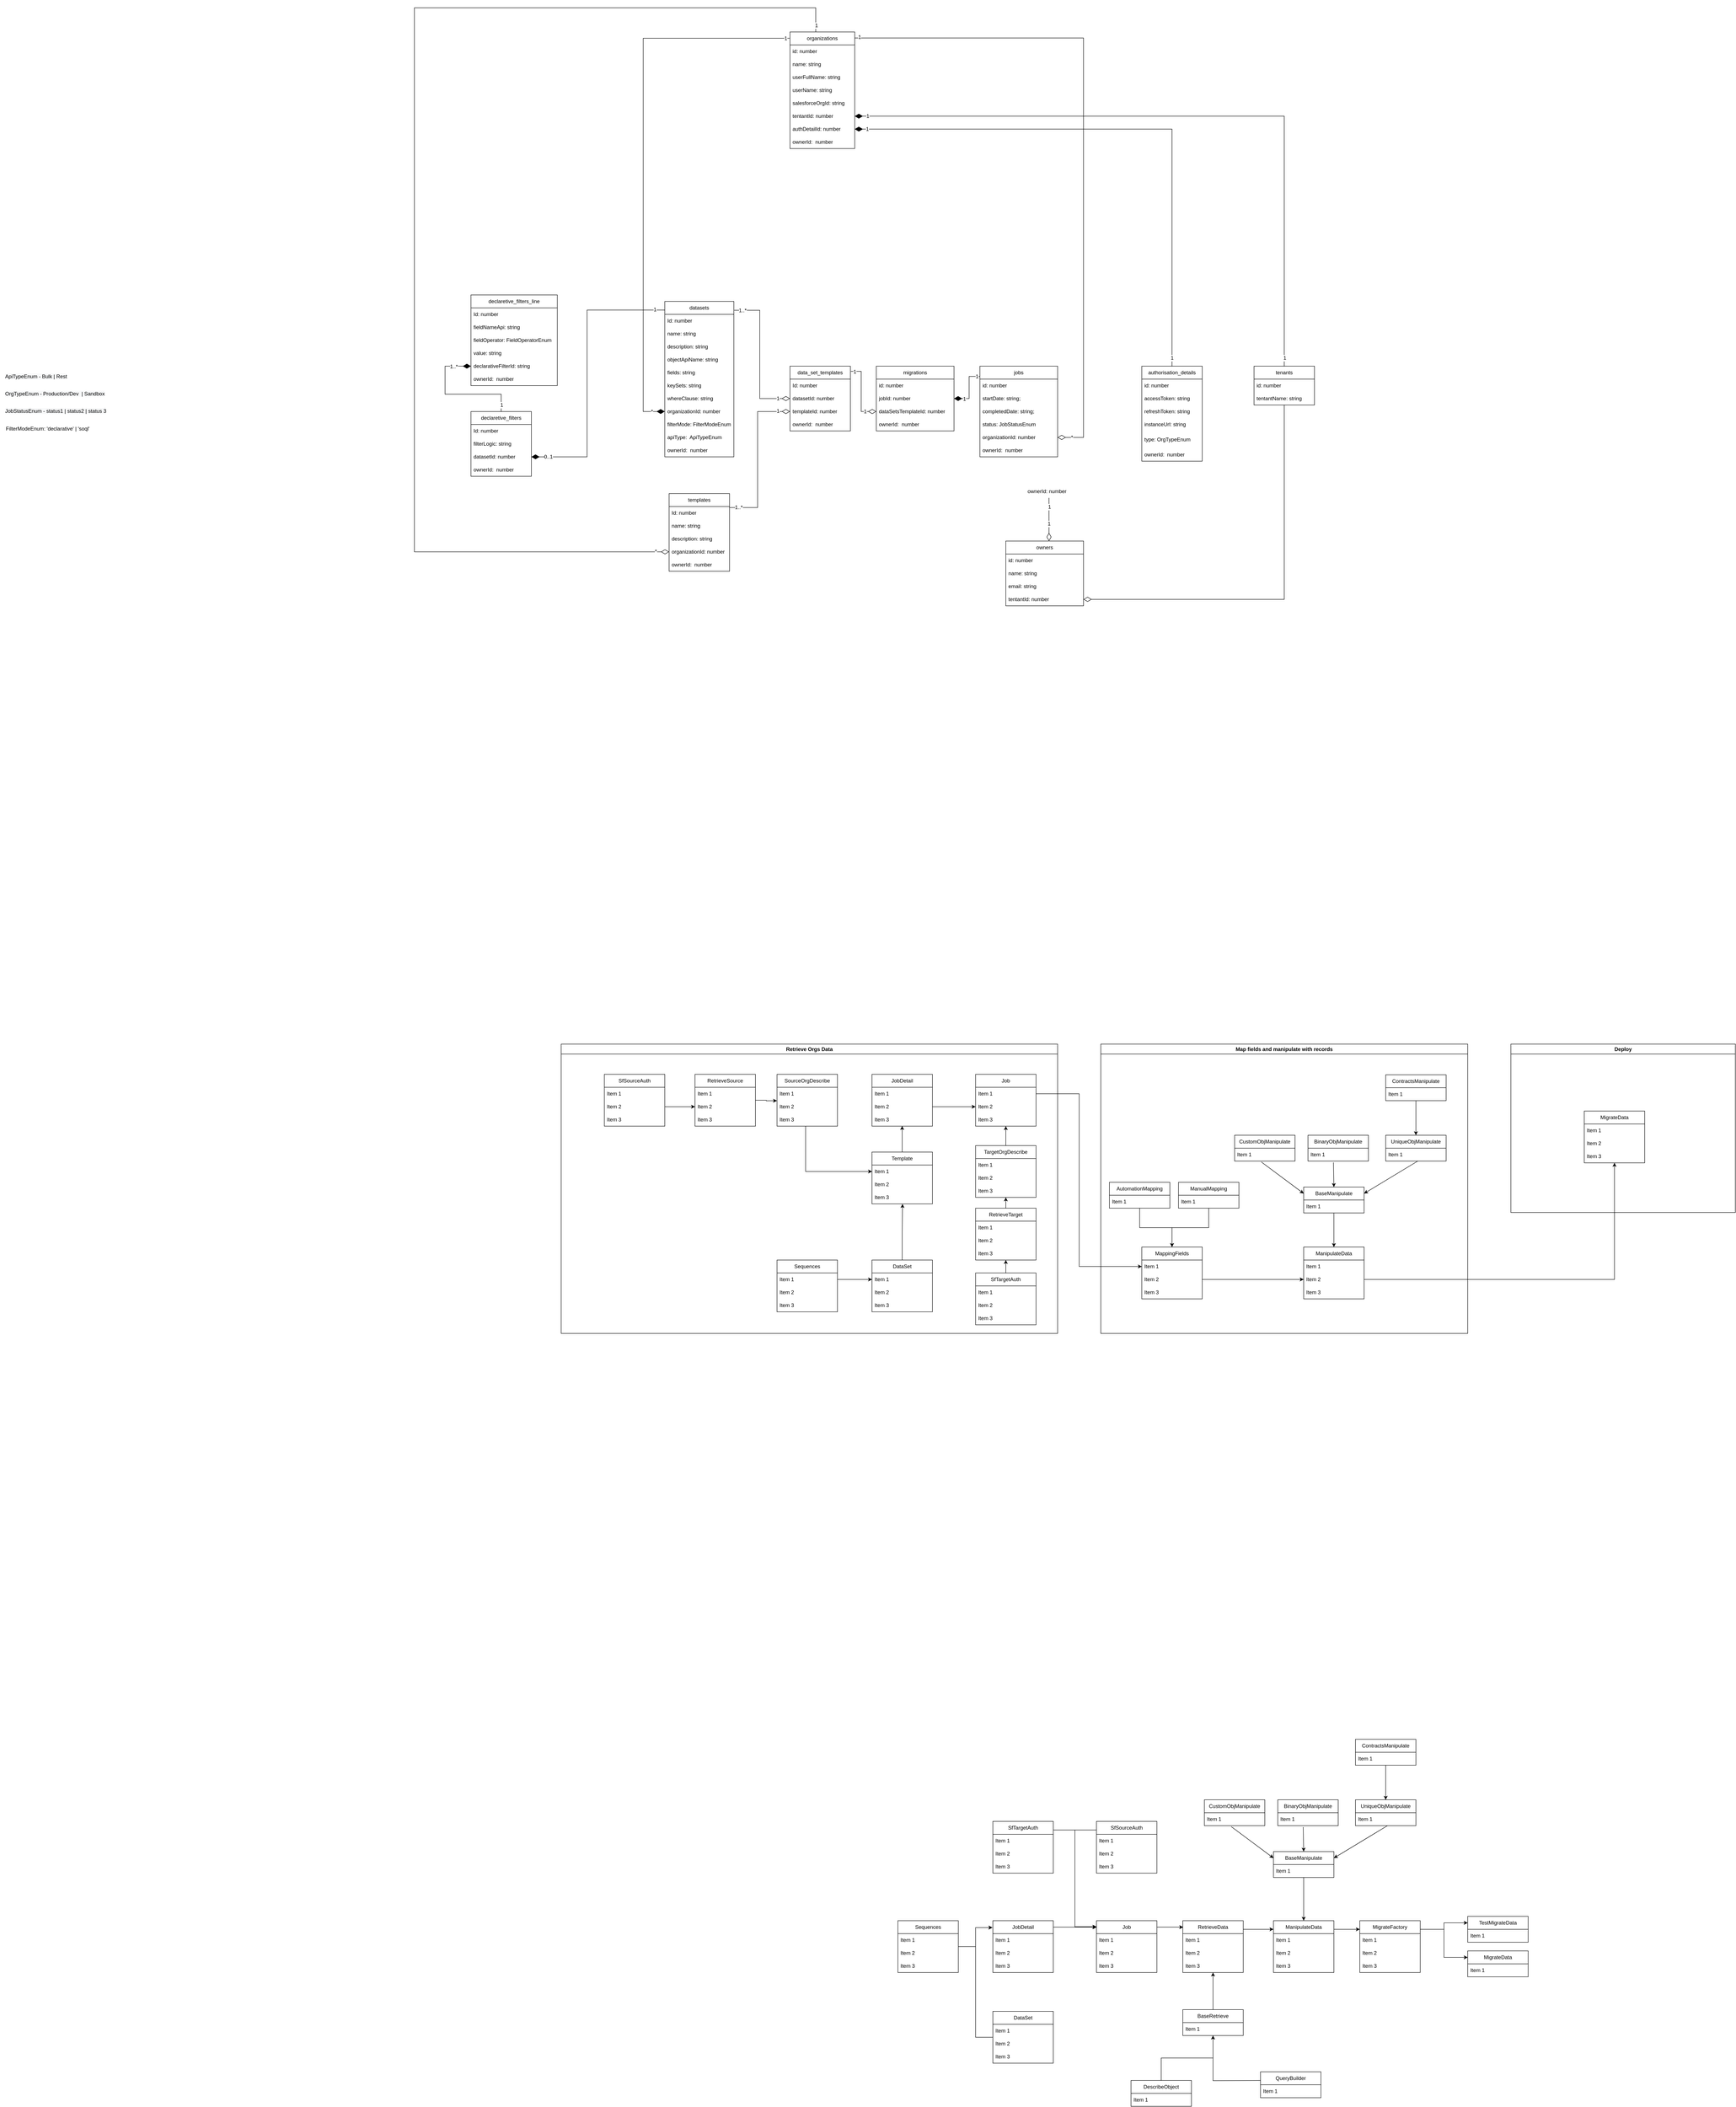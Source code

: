 <mxfile version="20.5.3" type="github">
  <diagram name="Page-1" id="e7e014a7-5840-1c2e-5031-d8a46d1fe8dd">
    <mxGraphModel dx="4116" dy="5096" grid="1" gridSize="10" guides="1" tooltips="1" connect="1" arrows="1" fold="1" page="1" pageScale="1" pageWidth="1169" pageHeight="826" background="none" math="0" shadow="0">
      <root>
        <mxCell id="0" />
        <mxCell id="1" parent="0" />
        <mxCell id="WZBDORDIq1h3-3Xh2q-A-183" style="edgeStyle=orthogonalEdgeStyle;rounded=0;orthogonalLoop=1;jettySize=auto;html=1;entryX=0.007;entryY=0.125;entryDx=0;entryDy=0;entryPerimeter=0;strokeWidth=1;" parent="1" source="WZBDORDIq1h3-3Xh2q-A-158" target="WZBDORDIq1h3-3Xh2q-A-176" edge="1">
          <mxGeometry relative="1" as="geometry">
            <Array as="points">
              <mxPoint x="490" y="1135" />
              <mxPoint x="490" y="1135" />
            </Array>
          </mxGeometry>
        </mxCell>
        <mxCell id="WZBDORDIq1h3-3Xh2q-A-158" value="Job" style="swimlane;fontStyle=0;childLayout=stackLayout;horizontal=1;startSize=30;horizontalStack=0;resizeParent=1;resizeParentMax=0;resizeLast=0;collapsible=1;marginBottom=0;whiteSpace=wrap;html=1;strokeColor=default;" parent="1" vertex="1">
          <mxGeometry x="340" y="1120" width="140" height="120" as="geometry" />
        </mxCell>
        <mxCell id="WZBDORDIq1h3-3Xh2q-A-159" value="Item 1" style="text;strokeColor=none;fillColor=none;align=left;verticalAlign=middle;spacingLeft=4;spacingRight=4;overflow=hidden;points=[[0,0.5],[1,0.5]];portConstraint=eastwest;rotatable=0;whiteSpace=wrap;html=1;" parent="WZBDORDIq1h3-3Xh2q-A-158" vertex="1">
          <mxGeometry y="30" width="140" height="30" as="geometry" />
        </mxCell>
        <mxCell id="WZBDORDIq1h3-3Xh2q-A-160" value="Item 2" style="text;strokeColor=none;fillColor=none;align=left;verticalAlign=middle;spacingLeft=4;spacingRight=4;overflow=hidden;points=[[0,0.5],[1,0.5]];portConstraint=eastwest;rotatable=0;whiteSpace=wrap;html=1;" parent="WZBDORDIq1h3-3Xh2q-A-158" vertex="1">
          <mxGeometry y="60" width="140" height="30" as="geometry" />
        </mxCell>
        <mxCell id="WZBDORDIq1h3-3Xh2q-A-161" value="Item 3" style="text;strokeColor=none;fillColor=none;align=left;verticalAlign=middle;spacingLeft=4;spacingRight=4;overflow=hidden;points=[[0,0.5],[1,0.5]];portConstraint=eastwest;rotatable=0;whiteSpace=wrap;html=1;" parent="WZBDORDIq1h3-3Xh2q-A-158" vertex="1">
          <mxGeometry y="90" width="140" height="30" as="geometry" />
        </mxCell>
        <mxCell id="WZBDORDIq1h3-3Xh2q-A-166" style="edgeStyle=orthogonalEdgeStyle;rounded=0;orthogonalLoop=1;jettySize=auto;html=1;entryX=0.004;entryY=0.125;entryDx=0;entryDy=0;entryPerimeter=0;strokeWidth=1;" parent="1" source="WZBDORDIq1h3-3Xh2q-A-162" target="WZBDORDIq1h3-3Xh2q-A-158" edge="1">
          <mxGeometry relative="1" as="geometry">
            <Array as="points">
              <mxPoint x="280" y="1135" />
              <mxPoint x="280" y="1135" />
            </Array>
          </mxGeometry>
        </mxCell>
        <mxCell id="WZBDORDIq1h3-3Xh2q-A-162" value="JobDetail" style="swimlane;fontStyle=0;childLayout=stackLayout;horizontal=1;startSize=30;horizontalStack=0;resizeParent=1;resizeParentMax=0;resizeLast=0;collapsible=1;marginBottom=0;whiteSpace=wrap;html=1;strokeColor=default;" parent="1" vertex="1">
          <mxGeometry x="100" y="1120" width="140" height="120" as="geometry">
            <mxRectangle x="570" y="-670" width="90" height="30" as="alternateBounds" />
          </mxGeometry>
        </mxCell>
        <mxCell id="WZBDORDIq1h3-3Xh2q-A-163" value="Item 1" style="text;strokeColor=none;fillColor=none;align=left;verticalAlign=middle;spacingLeft=4;spacingRight=4;overflow=hidden;points=[[0,0.5],[1,0.5]];portConstraint=eastwest;rotatable=0;whiteSpace=wrap;html=1;" parent="WZBDORDIq1h3-3Xh2q-A-162" vertex="1">
          <mxGeometry y="30" width="140" height="30" as="geometry" />
        </mxCell>
        <mxCell id="WZBDORDIq1h3-3Xh2q-A-164" value="Item 2" style="text;strokeColor=none;fillColor=none;align=left;verticalAlign=middle;spacingLeft=4;spacingRight=4;overflow=hidden;points=[[0,0.5],[1,0.5]];portConstraint=eastwest;rotatable=0;whiteSpace=wrap;html=1;" parent="WZBDORDIq1h3-3Xh2q-A-162" vertex="1">
          <mxGeometry y="60" width="140" height="30" as="geometry" />
        </mxCell>
        <mxCell id="WZBDORDIq1h3-3Xh2q-A-165" value="Item 3" style="text;strokeColor=none;fillColor=none;align=left;verticalAlign=middle;spacingLeft=4;spacingRight=4;overflow=hidden;points=[[0,0.5],[1,0.5]];portConstraint=eastwest;rotatable=0;whiteSpace=wrap;html=1;" parent="WZBDORDIq1h3-3Xh2q-A-162" vertex="1">
          <mxGeometry y="90" width="140" height="30" as="geometry" />
        </mxCell>
        <mxCell id="WZBDORDIq1h3-3Xh2q-A-180" style="edgeStyle=orthogonalEdgeStyle;rounded=0;orthogonalLoop=1;jettySize=auto;html=1;entryX=0;entryY=0.125;entryDx=0;entryDy=0;entryPerimeter=0;strokeWidth=1;" parent="1" source="WZBDORDIq1h3-3Xh2q-A-168" target="WZBDORDIq1h3-3Xh2q-A-158" edge="1">
          <mxGeometry relative="1" as="geometry">
            <Array as="points">
              <mxPoint x="290" y="910" />
              <mxPoint x="290" y="1135" />
            </Array>
          </mxGeometry>
        </mxCell>
        <mxCell id="WZBDORDIq1h3-3Xh2q-A-168" value="SfTargetAuth" style="swimlane;fontStyle=0;childLayout=stackLayout;horizontal=1;startSize=30;horizontalStack=0;resizeParent=1;resizeParentMax=0;resizeLast=0;collapsible=1;marginBottom=0;whiteSpace=wrap;html=1;strokeColor=default;" parent="1" vertex="1">
          <mxGeometry x="100" y="890" width="140" height="120" as="geometry">
            <mxRectangle x="790" y="-790" width="180" height="30" as="alternateBounds" />
          </mxGeometry>
        </mxCell>
        <mxCell id="WZBDORDIq1h3-3Xh2q-A-169" value="Item 1" style="text;strokeColor=none;fillColor=none;align=left;verticalAlign=middle;spacingLeft=4;spacingRight=4;overflow=hidden;points=[[0,0.5],[1,0.5]];portConstraint=eastwest;rotatable=0;whiteSpace=wrap;html=1;" parent="WZBDORDIq1h3-3Xh2q-A-168" vertex="1">
          <mxGeometry y="30" width="140" height="30" as="geometry" />
        </mxCell>
        <mxCell id="WZBDORDIq1h3-3Xh2q-A-170" value="Item 2" style="text;strokeColor=none;fillColor=none;align=left;verticalAlign=middle;spacingLeft=4;spacingRight=4;overflow=hidden;points=[[0,0.5],[1,0.5]];portConstraint=eastwest;rotatable=0;whiteSpace=wrap;html=1;" parent="WZBDORDIq1h3-3Xh2q-A-168" vertex="1">
          <mxGeometry y="60" width="140" height="30" as="geometry" />
        </mxCell>
        <mxCell id="WZBDORDIq1h3-3Xh2q-A-171" value="Item 3" style="text;strokeColor=none;fillColor=none;align=left;verticalAlign=middle;spacingLeft=4;spacingRight=4;overflow=hidden;points=[[0,0.5],[1,0.5]];portConstraint=eastwest;rotatable=0;whiteSpace=wrap;html=1;" parent="WZBDORDIq1h3-3Xh2q-A-168" vertex="1">
          <mxGeometry y="90" width="140" height="30" as="geometry" />
        </mxCell>
        <mxCell id="WZBDORDIq1h3-3Xh2q-A-172" value="SfSourceAuth" style="swimlane;fontStyle=0;childLayout=stackLayout;horizontal=1;startSize=30;horizontalStack=0;resizeParent=1;resizeParentMax=0;resizeLast=0;collapsible=1;marginBottom=0;whiteSpace=wrap;html=1;strokeColor=default;" parent="1" vertex="1">
          <mxGeometry x="340" y="890" width="140" height="120" as="geometry">
            <mxRectangle x="790" y="-790" width="180" height="30" as="alternateBounds" />
          </mxGeometry>
        </mxCell>
        <mxCell id="WZBDORDIq1h3-3Xh2q-A-173" value="Item 1" style="text;strokeColor=none;fillColor=none;align=left;verticalAlign=middle;spacingLeft=4;spacingRight=4;overflow=hidden;points=[[0,0.5],[1,0.5]];portConstraint=eastwest;rotatable=0;whiteSpace=wrap;html=1;" parent="WZBDORDIq1h3-3Xh2q-A-172" vertex="1">
          <mxGeometry y="30" width="140" height="30" as="geometry" />
        </mxCell>
        <mxCell id="WZBDORDIq1h3-3Xh2q-A-174" value="Item 2" style="text;strokeColor=none;fillColor=none;align=left;verticalAlign=middle;spacingLeft=4;spacingRight=4;overflow=hidden;points=[[0,0.5],[1,0.5]];portConstraint=eastwest;rotatable=0;whiteSpace=wrap;html=1;" parent="WZBDORDIq1h3-3Xh2q-A-172" vertex="1">
          <mxGeometry y="60" width="140" height="30" as="geometry" />
        </mxCell>
        <mxCell id="WZBDORDIq1h3-3Xh2q-A-175" value="Item 3" style="text;strokeColor=none;fillColor=none;align=left;verticalAlign=middle;spacingLeft=4;spacingRight=4;overflow=hidden;points=[[0,0.5],[1,0.5]];portConstraint=eastwest;rotatable=0;whiteSpace=wrap;html=1;" parent="WZBDORDIq1h3-3Xh2q-A-172" vertex="1">
          <mxGeometry y="90" width="140" height="30" as="geometry" />
        </mxCell>
        <mxCell id="WZBDORDIq1h3-3Xh2q-A-188" style="edgeStyle=orthogonalEdgeStyle;rounded=0;orthogonalLoop=1;jettySize=auto;html=1;strokeWidth=1;" parent="1" source="WZBDORDIq1h3-3Xh2q-A-176" edge="1">
          <mxGeometry relative="1" as="geometry">
            <Array as="points">
              <mxPoint x="710" y="1140" />
              <mxPoint x="710" y="1140" />
            </Array>
            <mxPoint x="750" y="1139.941" as="targetPoint" />
          </mxGeometry>
        </mxCell>
        <mxCell id="WZBDORDIq1h3-3Xh2q-A-176" value="RetrieveData" style="swimlane;fontStyle=0;childLayout=stackLayout;horizontal=1;startSize=30;horizontalStack=0;resizeParent=1;resizeParentMax=0;resizeLast=0;collapsible=1;marginBottom=0;whiteSpace=wrap;html=1;strokeColor=default;" parent="1" vertex="1">
          <mxGeometry x="540" y="1120" width="140" height="120" as="geometry" />
        </mxCell>
        <mxCell id="WZBDORDIq1h3-3Xh2q-A-177" value="Item 1" style="text;strokeColor=none;fillColor=none;align=left;verticalAlign=middle;spacingLeft=4;spacingRight=4;overflow=hidden;points=[[0,0.5],[1,0.5]];portConstraint=eastwest;rotatable=0;whiteSpace=wrap;html=1;" parent="WZBDORDIq1h3-3Xh2q-A-176" vertex="1">
          <mxGeometry y="30" width="140" height="30" as="geometry" />
        </mxCell>
        <mxCell id="WZBDORDIq1h3-3Xh2q-A-178" value="Item 2" style="text;strokeColor=none;fillColor=none;align=left;verticalAlign=middle;spacingLeft=4;spacingRight=4;overflow=hidden;points=[[0,0.5],[1,0.5]];portConstraint=eastwest;rotatable=0;whiteSpace=wrap;html=1;" parent="WZBDORDIq1h3-3Xh2q-A-176" vertex="1">
          <mxGeometry y="60" width="140" height="30" as="geometry" />
        </mxCell>
        <mxCell id="WZBDORDIq1h3-3Xh2q-A-179" value="Item 3" style="text;strokeColor=none;fillColor=none;align=left;verticalAlign=middle;spacingLeft=4;spacingRight=4;overflow=hidden;points=[[0,0.5],[1,0.5]];portConstraint=eastwest;rotatable=0;whiteSpace=wrap;html=1;" parent="WZBDORDIq1h3-3Xh2q-A-176" vertex="1">
          <mxGeometry y="90" width="140" height="30" as="geometry" />
        </mxCell>
        <mxCell id="WZBDORDIq1h3-3Xh2q-A-182" style="edgeStyle=orthogonalEdgeStyle;rounded=0;orthogonalLoop=1;jettySize=auto;html=1;exitX=0;exitY=0.5;exitDx=0;exitDy=0;entryX=0;entryY=0.117;entryDx=0;entryDy=0;entryPerimeter=0;strokeWidth=1;" parent="1" source="WZBDORDIq1h3-3Xh2q-A-173" target="WZBDORDIq1h3-3Xh2q-A-158" edge="1">
          <mxGeometry relative="1" as="geometry">
            <Array as="points">
              <mxPoint x="340" y="910" />
              <mxPoint x="290" y="910" />
              <mxPoint x="290" y="1134" />
            </Array>
          </mxGeometry>
        </mxCell>
        <mxCell id="WZBDORDIq1h3-3Xh2q-A-193" style="edgeStyle=orthogonalEdgeStyle;rounded=0;orthogonalLoop=1;jettySize=auto;html=1;strokeWidth=1;" parent="1" source="WZBDORDIq1h3-3Xh2q-A-184" edge="1">
          <mxGeometry relative="1" as="geometry">
            <mxPoint x="950" y="1140" as="targetPoint" />
            <Array as="points">
              <mxPoint x="920" y="1140" />
              <mxPoint x="920" y="1140" />
            </Array>
          </mxGeometry>
        </mxCell>
        <mxCell id="WZBDORDIq1h3-3Xh2q-A-184" value="ManipulateData" style="swimlane;fontStyle=0;childLayout=stackLayout;horizontal=1;startSize=30;horizontalStack=0;resizeParent=1;resizeParentMax=0;resizeLast=0;collapsible=1;marginBottom=0;whiteSpace=wrap;html=1;strokeColor=default;" parent="1" vertex="1">
          <mxGeometry x="750" y="1120" width="140" height="120" as="geometry" />
        </mxCell>
        <mxCell id="WZBDORDIq1h3-3Xh2q-A-185" value="Item 1" style="text;strokeColor=none;fillColor=none;align=left;verticalAlign=middle;spacingLeft=4;spacingRight=4;overflow=hidden;points=[[0,0.5],[1,0.5]];portConstraint=eastwest;rotatable=0;whiteSpace=wrap;html=1;" parent="WZBDORDIq1h3-3Xh2q-A-184" vertex="1">
          <mxGeometry y="30" width="140" height="30" as="geometry" />
        </mxCell>
        <mxCell id="WZBDORDIq1h3-3Xh2q-A-186" value="Item 2" style="text;strokeColor=none;fillColor=none;align=left;verticalAlign=middle;spacingLeft=4;spacingRight=4;overflow=hidden;points=[[0,0.5],[1,0.5]];portConstraint=eastwest;rotatable=0;whiteSpace=wrap;html=1;" parent="WZBDORDIq1h3-3Xh2q-A-184" vertex="1">
          <mxGeometry y="60" width="140" height="30" as="geometry" />
        </mxCell>
        <mxCell id="WZBDORDIq1h3-3Xh2q-A-187" value="Item 3" style="text;strokeColor=none;fillColor=none;align=left;verticalAlign=middle;spacingLeft=4;spacingRight=4;overflow=hidden;points=[[0,0.5],[1,0.5]];portConstraint=eastwest;rotatable=0;whiteSpace=wrap;html=1;" parent="WZBDORDIq1h3-3Xh2q-A-184" vertex="1">
          <mxGeometry y="90" width="140" height="30" as="geometry" />
        </mxCell>
        <mxCell id="WZBDORDIq1h3-3Xh2q-A-205" style="edgeStyle=orthogonalEdgeStyle;rounded=0;orthogonalLoop=1;jettySize=auto;html=1;entryX=-0.007;entryY=0.133;entryDx=0;entryDy=0;entryPerimeter=0;strokeWidth=1;" parent="1" source="WZBDORDIq1h3-3Xh2q-A-194" target="WZBDORDIq1h3-3Xh2q-A-162" edge="1">
          <mxGeometry relative="1" as="geometry">
            <Array as="points">
              <mxPoint x="60" y="1390" />
              <mxPoint x="60" y="1136" />
            </Array>
          </mxGeometry>
        </mxCell>
        <mxCell id="WZBDORDIq1h3-3Xh2q-A-194" value="DataSet" style="swimlane;fontStyle=0;childLayout=stackLayout;horizontal=1;startSize=30;horizontalStack=0;resizeParent=1;resizeParentMax=0;resizeLast=0;collapsible=1;marginBottom=0;whiteSpace=wrap;html=1;strokeColor=default;" parent="1" vertex="1">
          <mxGeometry x="100" y="1330" width="140" height="120" as="geometry">
            <mxRectangle x="570" y="-670" width="90" height="30" as="alternateBounds" />
          </mxGeometry>
        </mxCell>
        <mxCell id="WZBDORDIq1h3-3Xh2q-A-195" value="Item 1" style="text;strokeColor=none;fillColor=none;align=left;verticalAlign=middle;spacingLeft=4;spacingRight=4;overflow=hidden;points=[[0,0.5],[1,0.5]];portConstraint=eastwest;rotatable=0;whiteSpace=wrap;html=1;" parent="WZBDORDIq1h3-3Xh2q-A-194" vertex="1">
          <mxGeometry y="30" width="140" height="30" as="geometry" />
        </mxCell>
        <mxCell id="WZBDORDIq1h3-3Xh2q-A-196" value="Item 2" style="text;strokeColor=none;fillColor=none;align=left;verticalAlign=middle;spacingLeft=4;spacingRight=4;overflow=hidden;points=[[0,0.5],[1,0.5]];portConstraint=eastwest;rotatable=0;whiteSpace=wrap;html=1;" parent="WZBDORDIq1h3-3Xh2q-A-194" vertex="1">
          <mxGeometry y="60" width="140" height="30" as="geometry" />
        </mxCell>
        <mxCell id="WZBDORDIq1h3-3Xh2q-A-197" value="Item 3" style="text;strokeColor=none;fillColor=none;align=left;verticalAlign=middle;spacingLeft=4;spacingRight=4;overflow=hidden;points=[[0,0.5],[1,0.5]];portConstraint=eastwest;rotatable=0;whiteSpace=wrap;html=1;" parent="WZBDORDIq1h3-3Xh2q-A-194" vertex="1">
          <mxGeometry y="90" width="140" height="30" as="geometry" />
        </mxCell>
        <mxCell id="WZBDORDIq1h3-3Xh2q-A-203" style="edgeStyle=orthogonalEdgeStyle;rounded=0;orthogonalLoop=1;jettySize=auto;html=1;entryX=-0.007;entryY=0.133;entryDx=0;entryDy=0;entryPerimeter=0;strokeWidth=1;" parent="1" source="WZBDORDIq1h3-3Xh2q-A-199" target="WZBDORDIq1h3-3Xh2q-A-162" edge="1">
          <mxGeometry relative="1" as="geometry" />
        </mxCell>
        <mxCell id="WZBDORDIq1h3-3Xh2q-A-199" value="Sequences" style="swimlane;fontStyle=0;childLayout=stackLayout;horizontal=1;startSize=30;horizontalStack=0;resizeParent=1;resizeParentMax=0;resizeLast=0;collapsible=1;marginBottom=0;whiteSpace=wrap;html=1;strokeColor=default;" parent="1" vertex="1">
          <mxGeometry x="-120" y="1120" width="140" height="120" as="geometry">
            <mxRectangle x="570" y="-670" width="90" height="30" as="alternateBounds" />
          </mxGeometry>
        </mxCell>
        <mxCell id="WZBDORDIq1h3-3Xh2q-A-200" value="Item 1" style="text;strokeColor=none;fillColor=none;align=left;verticalAlign=middle;spacingLeft=4;spacingRight=4;overflow=hidden;points=[[0,0.5],[1,0.5]];portConstraint=eastwest;rotatable=0;whiteSpace=wrap;html=1;" parent="WZBDORDIq1h3-3Xh2q-A-199" vertex="1">
          <mxGeometry y="30" width="140" height="30" as="geometry" />
        </mxCell>
        <mxCell id="WZBDORDIq1h3-3Xh2q-A-201" value="Item 2" style="text;strokeColor=none;fillColor=none;align=left;verticalAlign=middle;spacingLeft=4;spacingRight=4;overflow=hidden;points=[[0,0.5],[1,0.5]];portConstraint=eastwest;rotatable=0;whiteSpace=wrap;html=1;" parent="WZBDORDIq1h3-3Xh2q-A-199" vertex="1">
          <mxGeometry y="60" width="140" height="30" as="geometry" />
        </mxCell>
        <mxCell id="WZBDORDIq1h3-3Xh2q-A-202" value="Item 3" style="text;strokeColor=none;fillColor=none;align=left;verticalAlign=middle;spacingLeft=4;spacingRight=4;overflow=hidden;points=[[0,0.5],[1,0.5]];portConstraint=eastwest;rotatable=0;whiteSpace=wrap;html=1;" parent="WZBDORDIq1h3-3Xh2q-A-199" vertex="1">
          <mxGeometry y="90" width="140" height="30" as="geometry" />
        </mxCell>
        <mxCell id="WZBDORDIq1h3-3Xh2q-A-206" style="edgeStyle=orthogonalEdgeStyle;rounded=0;orthogonalLoop=1;jettySize=auto;html=1;exitX=1;exitY=0.25;exitDx=0;exitDy=0;entryX=0;entryY=0.25;entryDx=0;entryDy=0;strokeWidth=1;" parent="1" source="WZBDORDIq1h3-3Xh2q-A-207" target="WZBDORDIq1h3-3Xh2q-A-215" edge="1">
          <mxGeometry relative="1" as="geometry">
            <Array as="points">
              <mxPoint x="1090" y="1140" />
              <mxPoint x="1145" y="1140" />
              <mxPoint x="1145" y="1125" />
            </Array>
          </mxGeometry>
        </mxCell>
        <mxCell id="WZBDORDIq1h3-3Xh2q-A-207" value="MigrateFactory" style="swimlane;fontStyle=0;childLayout=stackLayout;horizontal=1;startSize=30;horizontalStack=0;resizeParent=1;resizeParentMax=0;resizeLast=0;collapsible=1;marginBottom=0;whiteSpace=wrap;html=1;strokeColor=default;" parent="1" vertex="1">
          <mxGeometry x="950" y="1120" width="140" height="120" as="geometry" />
        </mxCell>
        <mxCell id="WZBDORDIq1h3-3Xh2q-A-208" value="Item 1" style="text;strokeColor=none;fillColor=none;align=left;verticalAlign=middle;spacingLeft=4;spacingRight=4;overflow=hidden;points=[[0,0.5],[1,0.5]];portConstraint=eastwest;rotatable=0;whiteSpace=wrap;html=1;" parent="WZBDORDIq1h3-3Xh2q-A-207" vertex="1">
          <mxGeometry y="30" width="140" height="30" as="geometry" />
        </mxCell>
        <mxCell id="WZBDORDIq1h3-3Xh2q-A-209" value="Item 2" style="text;strokeColor=none;fillColor=none;align=left;verticalAlign=middle;spacingLeft=4;spacingRight=4;overflow=hidden;points=[[0,0.5],[1,0.5]];portConstraint=eastwest;rotatable=0;whiteSpace=wrap;html=1;" parent="WZBDORDIq1h3-3Xh2q-A-207" vertex="1">
          <mxGeometry y="60" width="140" height="30" as="geometry" />
        </mxCell>
        <mxCell id="WZBDORDIq1h3-3Xh2q-A-210" value="Item 3" style="text;strokeColor=none;fillColor=none;align=left;verticalAlign=middle;spacingLeft=4;spacingRight=4;overflow=hidden;points=[[0,0.5],[1,0.5]];portConstraint=eastwest;rotatable=0;whiteSpace=wrap;html=1;" parent="WZBDORDIq1h3-3Xh2q-A-207" vertex="1">
          <mxGeometry y="90" width="140" height="30" as="geometry" />
        </mxCell>
        <mxCell id="WZBDORDIq1h3-3Xh2q-A-212" value="MigrateData" style="swimlane;fontStyle=0;childLayout=stackLayout;horizontal=1;startSize=30;horizontalStack=0;resizeParent=1;resizeParentMax=0;resizeLast=0;collapsible=1;marginBottom=0;whiteSpace=wrap;html=1;strokeColor=default;" parent="1" vertex="1">
          <mxGeometry x="1200" y="1190" width="140" height="60" as="geometry" />
        </mxCell>
        <mxCell id="WZBDORDIq1h3-3Xh2q-A-213" value="Item 1" style="text;strokeColor=none;fillColor=none;align=left;verticalAlign=middle;spacingLeft=4;spacingRight=4;overflow=hidden;points=[[0,0.5],[1,0.5]];portConstraint=eastwest;rotatable=0;whiteSpace=wrap;html=1;" parent="WZBDORDIq1h3-3Xh2q-A-212" vertex="1">
          <mxGeometry y="30" width="140" height="30" as="geometry" />
        </mxCell>
        <mxCell id="WZBDORDIq1h3-3Xh2q-A-215" value="TestMigrateData" style="swimlane;fontStyle=0;childLayout=stackLayout;horizontal=1;startSize=30;horizontalStack=0;resizeParent=1;resizeParentMax=0;resizeLast=0;collapsible=1;marginBottom=0;whiteSpace=wrap;html=1;strokeColor=default;" parent="1" vertex="1">
          <mxGeometry x="1200" y="1110" width="140" height="60" as="geometry" />
        </mxCell>
        <mxCell id="WZBDORDIq1h3-3Xh2q-A-216" value="Item 1" style="text;strokeColor=none;fillColor=none;align=left;verticalAlign=middle;spacingLeft=4;spacingRight=4;overflow=hidden;points=[[0,0.5],[1,0.5]];portConstraint=eastwest;rotatable=0;whiteSpace=wrap;html=1;" parent="WZBDORDIq1h3-3Xh2q-A-215" vertex="1">
          <mxGeometry y="30" width="140" height="30" as="geometry" />
        </mxCell>
        <mxCell id="WZBDORDIq1h3-3Xh2q-A-219" style="edgeStyle=orthogonalEdgeStyle;rounded=0;orthogonalLoop=1;jettySize=auto;html=1;exitX=1;exitY=0.5;exitDx=0;exitDy=0;entryX=0;entryY=0.25;entryDx=0;entryDy=0;strokeWidth=1;" parent="1" source="WZBDORDIq1h3-3Xh2q-A-208" target="WZBDORDIq1h3-3Xh2q-A-212" edge="1">
          <mxGeometry relative="1" as="geometry">
            <Array as="points">
              <mxPoint x="1090" y="1140" />
              <mxPoint x="1145" y="1140" />
              <mxPoint x="1145" y="1205" />
            </Array>
          </mxGeometry>
        </mxCell>
        <mxCell id="WZBDORDIq1h3-3Xh2q-A-231" style="edgeStyle=orthogonalEdgeStyle;rounded=0;orthogonalLoop=1;jettySize=auto;html=1;exitX=0.5;exitY=0;exitDx=0;exitDy=0;strokeWidth=1;" parent="1" source="WZBDORDIq1h3-3Xh2q-A-220" target="WZBDORDIq1h3-3Xh2q-A-224" edge="1">
          <mxGeometry relative="1" as="geometry" />
        </mxCell>
        <mxCell id="WZBDORDIq1h3-3Xh2q-A-220" value="DescribeObject" style="swimlane;fontStyle=0;childLayout=stackLayout;horizontal=1;startSize=30;horizontalStack=0;resizeParent=1;resizeParentMax=0;resizeLast=0;collapsible=1;marginBottom=0;whiteSpace=wrap;html=1;strokeColor=default;" parent="1" vertex="1">
          <mxGeometry x="420" y="1490" width="140" height="60" as="geometry" />
        </mxCell>
        <mxCell id="WZBDORDIq1h3-3Xh2q-A-221" value="Item 1" style="text;strokeColor=none;fillColor=none;align=left;verticalAlign=middle;spacingLeft=4;spacingRight=4;overflow=hidden;points=[[0,0.5],[1,0.5]];portConstraint=eastwest;rotatable=0;whiteSpace=wrap;html=1;" parent="WZBDORDIq1h3-3Xh2q-A-220" vertex="1">
          <mxGeometry y="30" width="140" height="30" as="geometry" />
        </mxCell>
        <mxCell id="WZBDORDIq1h3-3Xh2q-A-228" style="edgeStyle=orthogonalEdgeStyle;rounded=0;orthogonalLoop=1;jettySize=auto;html=1;entryX=0.5;entryY=1;entryDx=0;entryDy=0;entryPerimeter=0;strokeWidth=1;" parent="1" source="WZBDORDIq1h3-3Xh2q-A-224" target="WZBDORDIq1h3-3Xh2q-A-179" edge="1">
          <mxGeometry relative="1" as="geometry" />
        </mxCell>
        <mxCell id="WZBDORDIq1h3-3Xh2q-A-224" value="BaseRetrieve" style="swimlane;fontStyle=0;childLayout=stackLayout;horizontal=1;startSize=30;horizontalStack=0;resizeParent=1;resizeParentMax=0;resizeLast=0;collapsible=1;marginBottom=0;whiteSpace=wrap;html=1;strokeColor=default;" parent="1" vertex="1">
          <mxGeometry x="540" y="1326" width="140" height="60" as="geometry" />
        </mxCell>
        <mxCell id="WZBDORDIq1h3-3Xh2q-A-225" value="Item 1" style="text;strokeColor=none;fillColor=none;align=left;verticalAlign=middle;spacingLeft=4;spacingRight=4;overflow=hidden;points=[[0,0.5],[1,0.5]];portConstraint=eastwest;rotatable=0;whiteSpace=wrap;html=1;" parent="WZBDORDIq1h3-3Xh2q-A-224" vertex="1">
          <mxGeometry y="30" width="140" height="30" as="geometry" />
        </mxCell>
        <mxCell id="WZBDORDIq1h3-3Xh2q-A-232" style="edgeStyle=orthogonalEdgeStyle;rounded=0;orthogonalLoop=1;jettySize=auto;html=1;strokeWidth=1;" parent="1" target="WZBDORDIq1h3-3Xh2q-A-224" edge="1">
          <mxGeometry relative="1" as="geometry">
            <mxPoint x="720" y="1490" as="sourcePoint" />
          </mxGeometry>
        </mxCell>
        <mxCell id="WZBDORDIq1h3-3Xh2q-A-229" value="QueryBuilder" style="swimlane;fontStyle=0;childLayout=stackLayout;horizontal=1;startSize=30;horizontalStack=0;resizeParent=1;resizeParentMax=0;resizeLast=0;collapsible=1;marginBottom=0;whiteSpace=wrap;html=1;strokeColor=default;" parent="1" vertex="1">
          <mxGeometry x="720" y="1470" width="140" height="60" as="geometry" />
        </mxCell>
        <mxCell id="WZBDORDIq1h3-3Xh2q-A-230" value="Item 1" style="text;strokeColor=none;fillColor=none;align=left;verticalAlign=middle;spacingLeft=4;spacingRight=4;overflow=hidden;points=[[0,0.5],[1,0.5]];portConstraint=eastwest;rotatable=0;whiteSpace=wrap;html=1;" parent="WZBDORDIq1h3-3Xh2q-A-229" vertex="1">
          <mxGeometry y="30" width="140" height="30" as="geometry" />
        </mxCell>
        <mxCell id="WZBDORDIq1h3-3Xh2q-A-233" value="BaseManipulate" style="swimlane;fontStyle=0;childLayout=stackLayout;horizontal=1;startSize=30;horizontalStack=0;resizeParent=1;resizeParentMax=0;resizeLast=0;collapsible=1;marginBottom=0;whiteSpace=wrap;html=1;strokeColor=default;" parent="1" vertex="1">
          <mxGeometry x="750" y="960" width="140" height="60" as="geometry" />
        </mxCell>
        <mxCell id="WZBDORDIq1h3-3Xh2q-A-234" value="Item 1" style="text;strokeColor=none;fillColor=none;align=left;verticalAlign=middle;spacingLeft=4;spacingRight=4;overflow=hidden;points=[[0,0.5],[1,0.5]];portConstraint=eastwest;rotatable=0;whiteSpace=wrap;html=1;" parent="WZBDORDIq1h3-3Xh2q-A-233" vertex="1">
          <mxGeometry y="30" width="140" height="30" as="geometry" />
        </mxCell>
        <mxCell id="WZBDORDIq1h3-3Xh2q-A-238" style="edgeStyle=orthogonalEdgeStyle;rounded=0;orthogonalLoop=1;jettySize=auto;html=1;entryX=0.5;entryY=0;entryDx=0;entryDy=0;strokeWidth=1;exitX=0.5;exitY=1;exitDx=0;exitDy=0;exitPerimeter=0;" parent="1" source="WZBDORDIq1h3-3Xh2q-A-234" target="WZBDORDIq1h3-3Xh2q-A-184" edge="1">
          <mxGeometry relative="1" as="geometry">
            <mxPoint x="760" y="1010" as="sourcePoint" />
          </mxGeometry>
        </mxCell>
        <mxCell id="WZBDORDIq1h3-3Xh2q-A-239" value="CustomObjManipulate" style="swimlane;fontStyle=0;childLayout=stackLayout;horizontal=1;startSize=30;horizontalStack=0;resizeParent=1;resizeParentMax=0;resizeLast=0;collapsible=1;marginBottom=0;whiteSpace=wrap;html=1;strokeColor=default;" parent="1" vertex="1">
          <mxGeometry x="590" y="840" width="140" height="60" as="geometry" />
        </mxCell>
        <mxCell id="WZBDORDIq1h3-3Xh2q-A-240" value="Item 1" style="text;strokeColor=none;fillColor=none;align=left;verticalAlign=middle;spacingLeft=4;spacingRight=4;overflow=hidden;points=[[0,0.5],[1,0.5]];portConstraint=eastwest;rotatable=0;whiteSpace=wrap;html=1;" parent="WZBDORDIq1h3-3Xh2q-A-239" vertex="1">
          <mxGeometry y="30" width="140" height="30" as="geometry" />
        </mxCell>
        <mxCell id="WZBDORDIq1h3-3Xh2q-A-241" value="BinaryObjManipulate" style="swimlane;fontStyle=0;childLayout=stackLayout;horizontal=1;startSize=30;horizontalStack=0;resizeParent=1;resizeParentMax=0;resizeLast=0;collapsible=1;marginBottom=0;whiteSpace=wrap;html=1;strokeColor=default;" parent="1" vertex="1">
          <mxGeometry x="760" y="840" width="140" height="60" as="geometry" />
        </mxCell>
        <mxCell id="WZBDORDIq1h3-3Xh2q-A-242" value="Item 1" style="text;strokeColor=none;fillColor=none;align=left;verticalAlign=middle;spacingLeft=4;spacingRight=4;overflow=hidden;points=[[0,0.5],[1,0.5]];portConstraint=eastwest;rotatable=0;whiteSpace=wrap;html=1;" parent="WZBDORDIq1h3-3Xh2q-A-241" vertex="1">
          <mxGeometry y="30" width="140" height="30" as="geometry" />
        </mxCell>
        <mxCell id="WZBDORDIq1h3-3Xh2q-A-243" value="UniqueObjManipulate" style="swimlane;fontStyle=0;childLayout=stackLayout;horizontal=1;startSize=30;horizontalStack=0;resizeParent=1;resizeParentMax=0;resizeLast=0;collapsible=1;marginBottom=0;whiteSpace=wrap;html=1;strokeColor=default;" parent="1" vertex="1">
          <mxGeometry x="940" y="840" width="140" height="60" as="geometry" />
        </mxCell>
        <mxCell id="WZBDORDIq1h3-3Xh2q-A-244" value="Item 1" style="text;strokeColor=none;fillColor=none;align=left;verticalAlign=middle;spacingLeft=4;spacingRight=4;overflow=hidden;points=[[0,0.5],[1,0.5]];portConstraint=eastwest;rotatable=0;whiteSpace=wrap;html=1;" parent="WZBDORDIq1h3-3Xh2q-A-243" vertex="1">
          <mxGeometry y="30" width="140" height="30" as="geometry" />
        </mxCell>
        <mxCell id="WZBDORDIq1h3-3Xh2q-A-258" value="" style="endArrow=classic;html=1;rounded=0;strokeWidth=1;exitX=0.443;exitY=1.067;exitDx=0;exitDy=0;exitPerimeter=0;entryX=0;entryY=0.25;entryDx=0;entryDy=0;" parent="1" source="WZBDORDIq1h3-3Xh2q-A-240" target="WZBDORDIq1h3-3Xh2q-A-233" edge="1">
          <mxGeometry width="50" height="50" relative="1" as="geometry">
            <mxPoint x="90" y="1140" as="sourcePoint" />
            <mxPoint x="150" y="1005.0" as="targetPoint" />
          </mxGeometry>
        </mxCell>
        <mxCell id="WZBDORDIq1h3-3Xh2q-A-259" value="" style="endArrow=classic;html=1;rounded=0;strokeWidth=1;exitX=0.421;exitY=1.1;exitDx=0;exitDy=0;exitPerimeter=0;entryX=0.5;entryY=0;entryDx=0;entryDy=0;" parent="1" source="WZBDORDIq1h3-3Xh2q-A-242" target="WZBDORDIq1h3-3Xh2q-A-233" edge="1">
          <mxGeometry width="50" height="50" relative="1" as="geometry">
            <mxPoint x="690" y="1110" as="sourcePoint" />
            <mxPoint x="740" y="1060" as="targetPoint" />
          </mxGeometry>
        </mxCell>
        <mxCell id="WZBDORDIq1h3-3Xh2q-A-260" value="" style="endArrow=classic;html=1;rounded=0;strokeWidth=1;exitX=0.529;exitY=1;exitDx=0;exitDy=0;exitPerimeter=0;entryX=1;entryY=0.25;entryDx=0;entryDy=0;" parent="1" source="WZBDORDIq1h3-3Xh2q-A-244" target="WZBDORDIq1h3-3Xh2q-A-233" edge="1">
          <mxGeometry width="50" height="50" relative="1" as="geometry">
            <mxPoint x="690" y="1110" as="sourcePoint" />
            <mxPoint x="740" y="1060" as="targetPoint" />
          </mxGeometry>
        </mxCell>
        <mxCell id="WZBDORDIq1h3-3Xh2q-A-263" style="edgeStyle=orthogonalEdgeStyle;rounded=0;orthogonalLoop=1;jettySize=auto;html=1;entryX=0.5;entryY=0;entryDx=0;entryDy=0;strokeWidth=1;" parent="1" source="WZBDORDIq1h3-3Xh2q-A-261" target="WZBDORDIq1h3-3Xh2q-A-243" edge="1">
          <mxGeometry relative="1" as="geometry" />
        </mxCell>
        <mxCell id="WZBDORDIq1h3-3Xh2q-A-261" value="ContractsManipulate" style="swimlane;fontStyle=0;childLayout=stackLayout;horizontal=1;startSize=30;horizontalStack=0;resizeParent=1;resizeParentMax=0;resizeLast=0;collapsible=1;marginBottom=0;whiteSpace=wrap;html=1;strokeColor=default;" parent="1" vertex="1">
          <mxGeometry x="940" y="700" width="140" height="60" as="geometry" />
        </mxCell>
        <mxCell id="WZBDORDIq1h3-3Xh2q-A-262" value="Item 1" style="text;strokeColor=none;fillColor=none;align=left;verticalAlign=middle;spacingLeft=4;spacingRight=4;overflow=hidden;points=[[0,0.5],[1,0.5]];portConstraint=eastwest;rotatable=0;whiteSpace=wrap;html=1;" parent="WZBDORDIq1h3-3Xh2q-A-261" vertex="1">
          <mxGeometry y="30" width="140" height="30" as="geometry" />
        </mxCell>
        <mxCell id="K4GYKG5aYPYyVozJ4ozv-1" value="SfSourceAuth" style="swimlane;fontStyle=0;childLayout=stackLayout;horizontal=1;startSize=30;horizontalStack=0;resizeParent=1;resizeParentMax=0;resizeLast=0;collapsible=1;marginBottom=0;whiteSpace=wrap;html=1;strokeColor=default;" parent="1" vertex="1">
          <mxGeometry x="-800" y="-840" width="140" height="120" as="geometry">
            <mxRectangle x="790" y="-790" width="180" height="30" as="alternateBounds" />
          </mxGeometry>
        </mxCell>
        <mxCell id="K4GYKG5aYPYyVozJ4ozv-2" value="Item 1" style="text;strokeColor=none;fillColor=none;align=left;verticalAlign=middle;spacingLeft=4;spacingRight=4;overflow=hidden;points=[[0,0.5],[1,0.5]];portConstraint=eastwest;rotatable=0;whiteSpace=wrap;html=1;" parent="K4GYKG5aYPYyVozJ4ozv-1" vertex="1">
          <mxGeometry y="30" width="140" height="30" as="geometry" />
        </mxCell>
        <mxCell id="K4GYKG5aYPYyVozJ4ozv-3" value="Item 2" style="text;strokeColor=none;fillColor=none;align=left;verticalAlign=middle;spacingLeft=4;spacingRight=4;overflow=hidden;points=[[0,0.5],[1,0.5]];portConstraint=eastwest;rotatable=0;whiteSpace=wrap;html=1;" parent="K4GYKG5aYPYyVozJ4ozv-1" vertex="1">
          <mxGeometry y="60" width="140" height="30" as="geometry" />
        </mxCell>
        <mxCell id="K4GYKG5aYPYyVozJ4ozv-4" value="Item 3" style="text;strokeColor=none;fillColor=none;align=left;verticalAlign=middle;spacingLeft=4;spacingRight=4;overflow=hidden;points=[[0,0.5],[1,0.5]];portConstraint=eastwest;rotatable=0;whiteSpace=wrap;html=1;" parent="K4GYKG5aYPYyVozJ4ozv-1" vertex="1">
          <mxGeometry y="90" width="140" height="30" as="geometry" />
        </mxCell>
        <mxCell id="K4GYKG5aYPYyVozJ4ozv-9" value="SourceOrgDescribe" style="swimlane;fontStyle=0;childLayout=stackLayout;horizontal=1;startSize=30;horizontalStack=0;resizeParent=1;resizeParentMax=0;resizeLast=0;collapsible=1;marginBottom=0;whiteSpace=wrap;html=1;strokeColor=default;" parent="1" vertex="1">
          <mxGeometry x="-400" y="-840" width="140" height="120" as="geometry" />
        </mxCell>
        <mxCell id="K4GYKG5aYPYyVozJ4ozv-10" value="Item 1" style="text;strokeColor=none;fillColor=none;align=left;verticalAlign=middle;spacingLeft=4;spacingRight=4;overflow=hidden;points=[[0,0.5],[1,0.5]];portConstraint=eastwest;rotatable=0;whiteSpace=wrap;html=1;" parent="K4GYKG5aYPYyVozJ4ozv-9" vertex="1">
          <mxGeometry y="30" width="140" height="30" as="geometry" />
        </mxCell>
        <mxCell id="K4GYKG5aYPYyVozJ4ozv-11" value="Item 2" style="text;strokeColor=none;fillColor=none;align=left;verticalAlign=middle;spacingLeft=4;spacingRight=4;overflow=hidden;points=[[0,0.5],[1,0.5]];portConstraint=eastwest;rotatable=0;whiteSpace=wrap;html=1;" parent="K4GYKG5aYPYyVozJ4ozv-9" vertex="1">
          <mxGeometry y="60" width="140" height="30" as="geometry" />
        </mxCell>
        <mxCell id="K4GYKG5aYPYyVozJ4ozv-12" value="Item 3" style="text;strokeColor=none;fillColor=none;align=left;verticalAlign=middle;spacingLeft=4;spacingRight=4;overflow=hidden;points=[[0,0.5],[1,0.5]];portConstraint=eastwest;rotatable=0;whiteSpace=wrap;html=1;" parent="K4GYKG5aYPYyVozJ4ozv-9" vertex="1">
          <mxGeometry y="90" width="140" height="30" as="geometry" />
        </mxCell>
        <mxCell id="K4GYKG5aYPYyVozJ4ozv-15" style="edgeStyle=orthogonalEdgeStyle;rounded=0;orthogonalLoop=1;jettySize=auto;html=1;entryX=0;entryY=0.5;entryDx=0;entryDy=0;" parent="1" source="K4GYKG5aYPYyVozJ4ozv-3" target="K4GYKG5aYPYyVozJ4ozv-49" edge="1">
          <mxGeometry relative="1" as="geometry" />
        </mxCell>
        <mxCell id="K4GYKG5aYPYyVozJ4ozv-36" style="edgeStyle=orthogonalEdgeStyle;rounded=0;orthogonalLoop=1;jettySize=auto;html=1;entryX=0.499;entryY=0.988;entryDx=0;entryDy=0;entryPerimeter=0;" parent="1" source="K4GYKG5aYPYyVozJ4ozv-16" target="K4GYKG5aYPYyVozJ4ozv-35" edge="1">
          <mxGeometry relative="1" as="geometry" />
        </mxCell>
        <mxCell id="K4GYKG5aYPYyVozJ4ozv-16" value="Template" style="swimlane;fontStyle=0;childLayout=stackLayout;horizontal=1;startSize=30;horizontalStack=0;resizeParent=1;resizeParentMax=0;resizeLast=0;collapsible=1;marginBottom=0;whiteSpace=wrap;html=1;strokeColor=default;" parent="1" vertex="1">
          <mxGeometry x="-180" y="-660" width="140" height="120" as="geometry" />
        </mxCell>
        <mxCell id="K4GYKG5aYPYyVozJ4ozv-17" value="Item 1" style="text;strokeColor=none;fillColor=none;align=left;verticalAlign=middle;spacingLeft=4;spacingRight=4;overflow=hidden;points=[[0,0.5],[1,0.5]];portConstraint=eastwest;rotatable=0;whiteSpace=wrap;html=1;" parent="K4GYKG5aYPYyVozJ4ozv-16" vertex="1">
          <mxGeometry y="30" width="140" height="30" as="geometry" />
        </mxCell>
        <mxCell id="K4GYKG5aYPYyVozJ4ozv-18" value="Item 2" style="text;strokeColor=none;fillColor=none;align=left;verticalAlign=middle;spacingLeft=4;spacingRight=4;overflow=hidden;points=[[0,0.5],[1,0.5]];portConstraint=eastwest;rotatable=0;whiteSpace=wrap;html=1;" parent="K4GYKG5aYPYyVozJ4ozv-16" vertex="1">
          <mxGeometry y="60" width="140" height="30" as="geometry" />
        </mxCell>
        <mxCell id="K4GYKG5aYPYyVozJ4ozv-19" value="Item 3" style="text;strokeColor=none;fillColor=none;align=left;verticalAlign=middle;spacingLeft=4;spacingRight=4;overflow=hidden;points=[[0,0.5],[1,0.5]];portConstraint=eastwest;rotatable=0;whiteSpace=wrap;html=1;" parent="K4GYKG5aYPYyVozJ4ozv-16" vertex="1">
          <mxGeometry y="90" width="140" height="30" as="geometry" />
        </mxCell>
        <mxCell id="K4GYKG5aYPYyVozJ4ozv-25" style="edgeStyle=orthogonalEdgeStyle;rounded=0;orthogonalLoop=1;jettySize=auto;html=1;entryX=0.505;entryY=1.012;entryDx=0;entryDy=0;entryPerimeter=0;" parent="1" source="K4GYKG5aYPYyVozJ4ozv-21" target="K4GYKG5aYPYyVozJ4ozv-19" edge="1">
          <mxGeometry relative="1" as="geometry" />
        </mxCell>
        <mxCell id="K4GYKG5aYPYyVozJ4ozv-21" value="DataSet" style="swimlane;fontStyle=0;childLayout=stackLayout;horizontal=1;startSize=30;horizontalStack=0;resizeParent=1;resizeParentMax=0;resizeLast=0;collapsible=1;marginBottom=0;whiteSpace=wrap;html=1;strokeColor=default;" parent="1" vertex="1">
          <mxGeometry x="-180" y="-410" width="140" height="120" as="geometry">
            <mxRectangle x="570" y="-670" width="90" height="30" as="alternateBounds" />
          </mxGeometry>
        </mxCell>
        <mxCell id="K4GYKG5aYPYyVozJ4ozv-22" value="Item 1" style="text;strokeColor=none;fillColor=none;align=left;verticalAlign=middle;spacingLeft=4;spacingRight=4;overflow=hidden;points=[[0,0.5],[1,0.5]];portConstraint=eastwest;rotatable=0;whiteSpace=wrap;html=1;" parent="K4GYKG5aYPYyVozJ4ozv-21" vertex="1">
          <mxGeometry y="30" width="140" height="30" as="geometry" />
        </mxCell>
        <mxCell id="K4GYKG5aYPYyVozJ4ozv-23" value="Item 2" style="text;strokeColor=none;fillColor=none;align=left;verticalAlign=middle;spacingLeft=4;spacingRight=4;overflow=hidden;points=[[0,0.5],[1,0.5]];portConstraint=eastwest;rotatable=0;whiteSpace=wrap;html=1;" parent="K4GYKG5aYPYyVozJ4ozv-21" vertex="1">
          <mxGeometry y="60" width="140" height="30" as="geometry" />
        </mxCell>
        <mxCell id="K4GYKG5aYPYyVozJ4ozv-24" value="Item 3" style="text;strokeColor=none;fillColor=none;align=left;verticalAlign=middle;spacingLeft=4;spacingRight=4;overflow=hidden;points=[[0,0.5],[1,0.5]];portConstraint=eastwest;rotatable=0;whiteSpace=wrap;html=1;" parent="K4GYKG5aYPYyVozJ4ozv-21" vertex="1">
          <mxGeometry y="90" width="140" height="30" as="geometry" />
        </mxCell>
        <mxCell id="K4GYKG5aYPYyVozJ4ozv-26" value="Sequences" style="swimlane;fontStyle=0;childLayout=stackLayout;horizontal=1;startSize=30;horizontalStack=0;resizeParent=1;resizeParentMax=0;resizeLast=0;collapsible=1;marginBottom=0;whiteSpace=wrap;html=1;strokeColor=default;" parent="1" vertex="1">
          <mxGeometry x="-400" y="-410" width="140" height="120" as="geometry">
            <mxRectangle x="570" y="-670" width="90" height="30" as="alternateBounds" />
          </mxGeometry>
        </mxCell>
        <mxCell id="K4GYKG5aYPYyVozJ4ozv-27" value="Item 1" style="text;strokeColor=none;fillColor=none;align=left;verticalAlign=middle;spacingLeft=4;spacingRight=4;overflow=hidden;points=[[0,0.5],[1,0.5]];portConstraint=eastwest;rotatable=0;whiteSpace=wrap;html=1;" parent="K4GYKG5aYPYyVozJ4ozv-26" vertex="1">
          <mxGeometry y="30" width="140" height="30" as="geometry" />
        </mxCell>
        <mxCell id="K4GYKG5aYPYyVozJ4ozv-28" value="Item 2" style="text;strokeColor=none;fillColor=none;align=left;verticalAlign=middle;spacingLeft=4;spacingRight=4;overflow=hidden;points=[[0,0.5],[1,0.5]];portConstraint=eastwest;rotatable=0;whiteSpace=wrap;html=1;" parent="K4GYKG5aYPYyVozJ4ozv-26" vertex="1">
          <mxGeometry y="60" width="140" height="30" as="geometry" />
        </mxCell>
        <mxCell id="K4GYKG5aYPYyVozJ4ozv-29" value="Item 3" style="text;strokeColor=none;fillColor=none;align=left;verticalAlign=middle;spacingLeft=4;spacingRight=4;overflow=hidden;points=[[0,0.5],[1,0.5]];portConstraint=eastwest;rotatable=0;whiteSpace=wrap;html=1;" parent="K4GYKG5aYPYyVozJ4ozv-26" vertex="1">
          <mxGeometry y="90" width="140" height="30" as="geometry" />
        </mxCell>
        <mxCell id="K4GYKG5aYPYyVozJ4ozv-31" style="edgeStyle=orthogonalEdgeStyle;rounded=0;orthogonalLoop=1;jettySize=auto;html=1;entryX=0;entryY=0.5;entryDx=0;entryDy=0;" parent="1" source="K4GYKG5aYPYyVozJ4ozv-27" target="K4GYKG5aYPYyVozJ4ozv-22" edge="1">
          <mxGeometry relative="1" as="geometry" />
        </mxCell>
        <mxCell id="K4GYKG5aYPYyVozJ4ozv-32" value="JobDetail" style="swimlane;fontStyle=0;childLayout=stackLayout;horizontal=1;startSize=30;horizontalStack=0;resizeParent=1;resizeParentMax=0;resizeLast=0;collapsible=1;marginBottom=0;whiteSpace=wrap;html=1;strokeColor=default;" parent="1" vertex="1">
          <mxGeometry x="-180" y="-840" width="140" height="120" as="geometry">
            <mxRectangle x="570" y="-670" width="90" height="30" as="alternateBounds" />
          </mxGeometry>
        </mxCell>
        <mxCell id="K4GYKG5aYPYyVozJ4ozv-33" value="Item 1" style="text;strokeColor=none;fillColor=none;align=left;verticalAlign=middle;spacingLeft=4;spacingRight=4;overflow=hidden;points=[[0,0.5],[1,0.5]];portConstraint=eastwest;rotatable=0;whiteSpace=wrap;html=1;" parent="K4GYKG5aYPYyVozJ4ozv-32" vertex="1">
          <mxGeometry y="30" width="140" height="30" as="geometry" />
        </mxCell>
        <mxCell id="K4GYKG5aYPYyVozJ4ozv-34" value="Item 2" style="text;strokeColor=none;fillColor=none;align=left;verticalAlign=middle;spacingLeft=4;spacingRight=4;overflow=hidden;points=[[0,0.5],[1,0.5]];portConstraint=eastwest;rotatable=0;whiteSpace=wrap;html=1;" parent="K4GYKG5aYPYyVozJ4ozv-32" vertex="1">
          <mxGeometry y="60" width="140" height="30" as="geometry" />
        </mxCell>
        <mxCell id="K4GYKG5aYPYyVozJ4ozv-35" value="Item 3" style="text;strokeColor=none;fillColor=none;align=left;verticalAlign=middle;spacingLeft=4;spacingRight=4;overflow=hidden;points=[[0,0.5],[1,0.5]];portConstraint=eastwest;rotatable=0;whiteSpace=wrap;html=1;" parent="K4GYKG5aYPYyVozJ4ozv-32" vertex="1">
          <mxGeometry y="90" width="140" height="30" as="geometry" />
        </mxCell>
        <mxCell id="K4GYKG5aYPYyVozJ4ozv-39" value="Job" style="swimlane;fontStyle=0;childLayout=stackLayout;horizontal=1;startSize=30;horizontalStack=0;resizeParent=1;resizeParentMax=0;resizeLast=0;collapsible=1;marginBottom=0;whiteSpace=wrap;html=1;strokeColor=default;" parent="1" vertex="1">
          <mxGeometry x="60" y="-840" width="140" height="120" as="geometry" />
        </mxCell>
        <mxCell id="K4GYKG5aYPYyVozJ4ozv-40" value="Item 1" style="text;strokeColor=none;fillColor=none;align=left;verticalAlign=middle;spacingLeft=4;spacingRight=4;overflow=hidden;points=[[0,0.5],[1,0.5]];portConstraint=eastwest;rotatable=0;whiteSpace=wrap;html=1;" parent="K4GYKG5aYPYyVozJ4ozv-39" vertex="1">
          <mxGeometry y="30" width="140" height="30" as="geometry" />
        </mxCell>
        <mxCell id="K4GYKG5aYPYyVozJ4ozv-41" value="Item 2" style="text;strokeColor=none;fillColor=none;align=left;verticalAlign=middle;spacingLeft=4;spacingRight=4;overflow=hidden;points=[[0,0.5],[1,0.5]];portConstraint=eastwest;rotatable=0;whiteSpace=wrap;html=1;" parent="K4GYKG5aYPYyVozJ4ozv-39" vertex="1">
          <mxGeometry y="60" width="140" height="30" as="geometry" />
        </mxCell>
        <mxCell id="K4GYKG5aYPYyVozJ4ozv-42" value="Item 3" style="text;strokeColor=none;fillColor=none;align=left;verticalAlign=middle;spacingLeft=4;spacingRight=4;overflow=hidden;points=[[0,0.5],[1,0.5]];portConstraint=eastwest;rotatable=0;whiteSpace=wrap;html=1;" parent="K4GYKG5aYPYyVozJ4ozv-39" vertex="1">
          <mxGeometry y="90" width="140" height="30" as="geometry" />
        </mxCell>
        <mxCell id="K4GYKG5aYPYyVozJ4ozv-51" style="edgeStyle=orthogonalEdgeStyle;rounded=0;orthogonalLoop=1;jettySize=auto;html=1;entryX=-0.001;entryY=0.039;entryDx=0;entryDy=0;entryPerimeter=0;" parent="1" source="K4GYKG5aYPYyVozJ4ozv-47" target="K4GYKG5aYPYyVozJ4ozv-11" edge="1">
          <mxGeometry relative="1" as="geometry">
            <Array as="points">
              <mxPoint x="-425" y="-780" />
              <mxPoint x="-425" y="-779" />
            </Array>
          </mxGeometry>
        </mxCell>
        <mxCell id="K4GYKG5aYPYyVozJ4ozv-47" value="RetrieveSource" style="swimlane;fontStyle=0;childLayout=stackLayout;horizontal=1;startSize=30;horizontalStack=0;resizeParent=1;resizeParentMax=0;resizeLast=0;collapsible=1;marginBottom=0;whiteSpace=wrap;html=1;strokeColor=default;" parent="1" vertex="1">
          <mxGeometry x="-590" y="-840" width="140" height="120" as="geometry">
            <mxRectangle x="790" y="-790" width="180" height="30" as="alternateBounds" />
          </mxGeometry>
        </mxCell>
        <mxCell id="K4GYKG5aYPYyVozJ4ozv-48" value="Item 1" style="text;strokeColor=none;fillColor=none;align=left;verticalAlign=middle;spacingLeft=4;spacingRight=4;overflow=hidden;points=[[0,0.5],[1,0.5]];portConstraint=eastwest;rotatable=0;whiteSpace=wrap;html=1;" parent="K4GYKG5aYPYyVozJ4ozv-47" vertex="1">
          <mxGeometry y="30" width="140" height="30" as="geometry" />
        </mxCell>
        <mxCell id="K4GYKG5aYPYyVozJ4ozv-49" value="Item 2" style="text;strokeColor=none;fillColor=none;align=left;verticalAlign=middle;spacingLeft=4;spacingRight=4;overflow=hidden;points=[[0,0.5],[1,0.5]];portConstraint=eastwest;rotatable=0;whiteSpace=wrap;html=1;" parent="K4GYKG5aYPYyVozJ4ozv-47" vertex="1">
          <mxGeometry y="60" width="140" height="30" as="geometry" />
        </mxCell>
        <mxCell id="K4GYKG5aYPYyVozJ4ozv-50" value="Item 3" style="text;strokeColor=none;fillColor=none;align=left;verticalAlign=middle;spacingLeft=4;spacingRight=4;overflow=hidden;points=[[0,0.5],[1,0.5]];portConstraint=eastwest;rotatable=0;whiteSpace=wrap;html=1;" parent="K4GYKG5aYPYyVozJ4ozv-47" vertex="1">
          <mxGeometry y="90" width="140" height="30" as="geometry" />
        </mxCell>
        <mxCell id="K4GYKG5aYPYyVozJ4ozv-52" style="edgeStyle=orthogonalEdgeStyle;rounded=0;orthogonalLoop=1;jettySize=auto;html=1;entryX=0;entryY=0.5;entryDx=0;entryDy=0;exitX=0.473;exitY=1.006;exitDx=0;exitDy=0;exitPerimeter=0;" parent="1" source="K4GYKG5aYPYyVozJ4ozv-12" target="K4GYKG5aYPYyVozJ4ozv-17" edge="1">
          <mxGeometry relative="1" as="geometry" />
        </mxCell>
        <mxCell id="K4GYKG5aYPYyVozJ4ozv-53" style="edgeStyle=orthogonalEdgeStyle;rounded=0;orthogonalLoop=1;jettySize=auto;html=1;entryX=0;entryY=0.5;entryDx=0;entryDy=0;" parent="1" source="K4GYKG5aYPYyVozJ4ozv-34" target="K4GYKG5aYPYyVozJ4ozv-41" edge="1">
          <mxGeometry relative="1" as="geometry" />
        </mxCell>
        <mxCell id="K4GYKG5aYPYyVozJ4ozv-66" style="edgeStyle=orthogonalEdgeStyle;rounded=0;orthogonalLoop=1;jettySize=auto;html=1;entryX=0;entryY=0.5;entryDx=0;entryDy=0;" parent="1" source="K4GYKG5aYPYyVozJ4ozv-40" target="K4GYKG5aYPYyVozJ4ozv-56" edge="1">
          <mxGeometry relative="1" as="geometry">
            <Array as="points">
              <mxPoint x="300" y="-795" />
              <mxPoint x="300" y="-395" />
            </Array>
          </mxGeometry>
        </mxCell>
        <mxCell id="K4GYKG5aYPYyVozJ4ozv-73" value="ManipulateData" style="swimlane;fontStyle=0;childLayout=stackLayout;horizontal=1;startSize=30;horizontalStack=0;resizeParent=1;resizeParentMax=0;resizeLast=0;collapsible=1;marginBottom=0;whiteSpace=wrap;html=1;strokeColor=default;" parent="1" vertex="1">
          <mxGeometry x="820" y="-440" width="140" height="120" as="geometry" />
        </mxCell>
        <mxCell id="K4GYKG5aYPYyVozJ4ozv-74" value="Item 1" style="text;strokeColor=none;fillColor=none;align=left;verticalAlign=middle;spacingLeft=4;spacingRight=4;overflow=hidden;points=[[0,0.5],[1,0.5]];portConstraint=eastwest;rotatable=0;whiteSpace=wrap;html=1;" parent="K4GYKG5aYPYyVozJ4ozv-73" vertex="1">
          <mxGeometry y="30" width="140" height="30" as="geometry" />
        </mxCell>
        <mxCell id="K4GYKG5aYPYyVozJ4ozv-75" value="Item 2" style="text;strokeColor=none;fillColor=none;align=left;verticalAlign=middle;spacingLeft=4;spacingRight=4;overflow=hidden;points=[[0,0.5],[1,0.5]];portConstraint=eastwest;rotatable=0;whiteSpace=wrap;html=1;" parent="K4GYKG5aYPYyVozJ4ozv-73" vertex="1">
          <mxGeometry y="60" width="140" height="30" as="geometry" />
        </mxCell>
        <mxCell id="K4GYKG5aYPYyVozJ4ozv-76" value="Item 3" style="text;strokeColor=none;fillColor=none;align=left;verticalAlign=middle;spacingLeft=4;spacingRight=4;overflow=hidden;points=[[0,0.5],[1,0.5]];portConstraint=eastwest;rotatable=0;whiteSpace=wrap;html=1;" parent="K4GYKG5aYPYyVozJ4ozv-73" vertex="1">
          <mxGeometry y="90" width="140" height="30" as="geometry" />
        </mxCell>
        <mxCell id="K4GYKG5aYPYyVozJ4ozv-78" value="MigrateData" style="swimlane;fontStyle=0;childLayout=stackLayout;horizontal=1;startSize=30;horizontalStack=0;resizeParent=1;resizeParentMax=0;resizeLast=0;collapsible=1;marginBottom=0;whiteSpace=wrap;html=1;strokeColor=default;" parent="1" vertex="1">
          <mxGeometry x="1470" y="-755" width="140" height="120" as="geometry" />
        </mxCell>
        <mxCell id="K4GYKG5aYPYyVozJ4ozv-79" value="Item 1" style="text;strokeColor=none;fillColor=none;align=left;verticalAlign=middle;spacingLeft=4;spacingRight=4;overflow=hidden;points=[[0,0.5],[1,0.5]];portConstraint=eastwest;rotatable=0;whiteSpace=wrap;html=1;" parent="K4GYKG5aYPYyVozJ4ozv-78" vertex="1">
          <mxGeometry y="30" width="140" height="30" as="geometry" />
        </mxCell>
        <mxCell id="K4GYKG5aYPYyVozJ4ozv-80" value="Item 2" style="text;strokeColor=none;fillColor=none;align=left;verticalAlign=middle;spacingLeft=4;spacingRight=4;overflow=hidden;points=[[0,0.5],[1,0.5]];portConstraint=eastwest;rotatable=0;whiteSpace=wrap;html=1;" parent="K4GYKG5aYPYyVozJ4ozv-78" vertex="1">
          <mxGeometry y="60" width="140" height="30" as="geometry" />
        </mxCell>
        <mxCell id="K4GYKG5aYPYyVozJ4ozv-81" value="Item 3" style="text;strokeColor=none;fillColor=none;align=left;verticalAlign=middle;spacingLeft=4;spacingRight=4;overflow=hidden;points=[[0,0.5],[1,0.5]];portConstraint=eastwest;rotatable=0;whiteSpace=wrap;html=1;" parent="K4GYKG5aYPYyVozJ4ozv-78" vertex="1">
          <mxGeometry y="90" width="140" height="30" as="geometry" />
        </mxCell>
        <mxCell id="K4GYKG5aYPYyVozJ4ozv-102" style="edgeStyle=orthogonalEdgeStyle;rounded=0;orthogonalLoop=1;jettySize=auto;html=1;entryX=0.5;entryY=0;entryDx=0;entryDy=0;" parent="1" source="K4GYKG5aYPYyVozJ4ozv-88" target="K4GYKG5aYPYyVozJ4ozv-73" edge="1">
          <mxGeometry relative="1" as="geometry" />
        </mxCell>
        <mxCell id="K4GYKG5aYPYyVozJ4ozv-88" value="BaseManipulate" style="swimlane;fontStyle=0;childLayout=stackLayout;horizontal=1;startSize=30;horizontalStack=0;resizeParent=1;resizeParentMax=0;resizeLast=0;collapsible=1;marginBottom=0;whiteSpace=wrap;html=1;strokeColor=default;" parent="1" vertex="1">
          <mxGeometry x="820" y="-579" width="140" height="60" as="geometry" />
        </mxCell>
        <mxCell id="K4GYKG5aYPYyVozJ4ozv-89" value="Item 1" style="text;strokeColor=none;fillColor=none;align=left;verticalAlign=middle;spacingLeft=4;spacingRight=4;overflow=hidden;points=[[0,0.5],[1,0.5]];portConstraint=eastwest;rotatable=0;whiteSpace=wrap;html=1;" parent="K4GYKG5aYPYyVozJ4ozv-88" vertex="1">
          <mxGeometry y="30" width="140" height="30" as="geometry" />
        </mxCell>
        <mxCell id="K4GYKG5aYPYyVozJ4ozv-90" value="CustomObjManipulate" style="swimlane;fontStyle=0;childLayout=stackLayout;horizontal=1;startSize=30;horizontalStack=0;resizeParent=1;resizeParentMax=0;resizeLast=0;collapsible=1;marginBottom=0;whiteSpace=wrap;html=1;strokeColor=default;" parent="1" vertex="1">
          <mxGeometry x="660" y="-699" width="140" height="60" as="geometry" />
        </mxCell>
        <mxCell id="K4GYKG5aYPYyVozJ4ozv-91" value="Item 1" style="text;strokeColor=none;fillColor=none;align=left;verticalAlign=middle;spacingLeft=4;spacingRight=4;overflow=hidden;points=[[0,0.5],[1,0.5]];portConstraint=eastwest;rotatable=0;whiteSpace=wrap;html=1;" parent="K4GYKG5aYPYyVozJ4ozv-90" vertex="1">
          <mxGeometry y="30" width="140" height="30" as="geometry" />
        </mxCell>
        <mxCell id="K4GYKG5aYPYyVozJ4ozv-92" value="BinaryObjManipulate" style="swimlane;fontStyle=0;childLayout=stackLayout;horizontal=1;startSize=30;horizontalStack=0;resizeParent=1;resizeParentMax=0;resizeLast=0;collapsible=1;marginBottom=0;whiteSpace=wrap;html=1;strokeColor=default;" parent="1" vertex="1">
          <mxGeometry x="830" y="-699" width="140" height="60" as="geometry" />
        </mxCell>
        <mxCell id="K4GYKG5aYPYyVozJ4ozv-93" value="Item 1" style="text;strokeColor=none;fillColor=none;align=left;verticalAlign=middle;spacingLeft=4;spacingRight=4;overflow=hidden;points=[[0,0.5],[1,0.5]];portConstraint=eastwest;rotatable=0;whiteSpace=wrap;html=1;" parent="K4GYKG5aYPYyVozJ4ozv-92" vertex="1">
          <mxGeometry y="30" width="140" height="30" as="geometry" />
        </mxCell>
        <mxCell id="K4GYKG5aYPYyVozJ4ozv-94" value="UniqueObjManipulate" style="swimlane;fontStyle=0;childLayout=stackLayout;horizontal=1;startSize=30;horizontalStack=0;resizeParent=1;resizeParentMax=0;resizeLast=0;collapsible=1;marginBottom=0;whiteSpace=wrap;html=1;strokeColor=default;" parent="1" vertex="1">
          <mxGeometry x="1010" y="-699" width="140" height="60" as="geometry" />
        </mxCell>
        <mxCell id="K4GYKG5aYPYyVozJ4ozv-95" value="Item 1" style="text;strokeColor=none;fillColor=none;align=left;verticalAlign=middle;spacingLeft=4;spacingRight=4;overflow=hidden;points=[[0,0.5],[1,0.5]];portConstraint=eastwest;rotatable=0;whiteSpace=wrap;html=1;" parent="K4GYKG5aYPYyVozJ4ozv-94" vertex="1">
          <mxGeometry y="30" width="140" height="30" as="geometry" />
        </mxCell>
        <mxCell id="K4GYKG5aYPYyVozJ4ozv-96" value="" style="endArrow=classic;html=1;rounded=0;strokeWidth=1;exitX=0.443;exitY=1.067;exitDx=0;exitDy=0;exitPerimeter=0;entryX=0;entryY=0.25;entryDx=0;entryDy=0;" parent="1" source="K4GYKG5aYPYyVozJ4ozv-91" target="K4GYKG5aYPYyVozJ4ozv-88" edge="1">
          <mxGeometry width="50" height="50" relative="1" as="geometry">
            <mxPoint x="160" y="-399" as="sourcePoint" />
            <mxPoint x="220" y="-534.0" as="targetPoint" />
          </mxGeometry>
        </mxCell>
        <mxCell id="K4GYKG5aYPYyVozJ4ozv-97" value="" style="endArrow=classic;html=1;rounded=0;strokeWidth=1;exitX=0.421;exitY=1.1;exitDx=0;exitDy=0;exitPerimeter=0;entryX=0.5;entryY=0;entryDx=0;entryDy=0;" parent="1" source="K4GYKG5aYPYyVozJ4ozv-93" target="K4GYKG5aYPYyVozJ4ozv-88" edge="1">
          <mxGeometry width="50" height="50" relative="1" as="geometry">
            <mxPoint x="760" y="-429" as="sourcePoint" />
            <mxPoint x="810" y="-479" as="targetPoint" />
          </mxGeometry>
        </mxCell>
        <mxCell id="K4GYKG5aYPYyVozJ4ozv-98" value="" style="endArrow=classic;html=1;rounded=0;strokeWidth=1;exitX=0.529;exitY=1;exitDx=0;exitDy=0;exitPerimeter=0;entryX=1;entryY=0.25;entryDx=0;entryDy=0;" parent="1" source="K4GYKG5aYPYyVozJ4ozv-95" target="K4GYKG5aYPYyVozJ4ozv-88" edge="1">
          <mxGeometry width="50" height="50" relative="1" as="geometry">
            <mxPoint x="760" y="-429" as="sourcePoint" />
            <mxPoint x="810" y="-479" as="targetPoint" />
          </mxGeometry>
        </mxCell>
        <mxCell id="K4GYKG5aYPYyVozJ4ozv-99" style="edgeStyle=orthogonalEdgeStyle;rounded=0;orthogonalLoop=1;jettySize=auto;html=1;entryX=0.5;entryY=0;entryDx=0;entryDy=0;strokeWidth=1;" parent="1" source="K4GYKG5aYPYyVozJ4ozv-100" target="K4GYKG5aYPYyVozJ4ozv-94" edge="1">
          <mxGeometry relative="1" as="geometry" />
        </mxCell>
        <mxCell id="K4GYKG5aYPYyVozJ4ozv-100" value="ContractsManipulate" style="swimlane;fontStyle=0;childLayout=stackLayout;horizontal=1;startSize=30;horizontalStack=0;resizeParent=1;resizeParentMax=0;resizeLast=0;collapsible=1;marginBottom=0;whiteSpace=wrap;html=1;strokeColor=default;" parent="1" vertex="1">
          <mxGeometry x="1010" y="-839" width="140" height="60" as="geometry" />
        </mxCell>
        <mxCell id="K4GYKG5aYPYyVozJ4ozv-101" value="Item 1" style="text;strokeColor=none;fillColor=none;align=left;verticalAlign=middle;spacingLeft=4;spacingRight=4;overflow=hidden;points=[[0,0.5],[1,0.5]];portConstraint=eastwest;rotatable=0;whiteSpace=wrap;html=1;" parent="K4GYKG5aYPYyVozJ4ozv-100" vertex="1">
          <mxGeometry y="30" width="140" height="30" as="geometry" />
        </mxCell>
        <mxCell id="K4GYKG5aYPYyVozJ4ozv-103" value="Retrieve Orgs Data" style="swimlane;whiteSpace=wrap;html=1;" parent="1" vertex="1">
          <mxGeometry x="-900" y="-910" width="1150" height="670" as="geometry" />
        </mxCell>
        <mxCell id="K4GYKG5aYPYyVozJ4ozv-122" style="edgeStyle=orthogonalEdgeStyle;rounded=0;orthogonalLoop=1;jettySize=auto;html=1;entryX=0.5;entryY=1;entryDx=0;entryDy=0;entryPerimeter=0;" parent="K4GYKG5aYPYyVozJ4ozv-103" source="K4GYKG5aYPYyVozJ4ozv-107" target="K4GYKG5aYPYyVozJ4ozv-120" edge="1">
          <mxGeometry relative="1" as="geometry" />
        </mxCell>
        <mxCell id="K4GYKG5aYPYyVozJ4ozv-107" value="SfTargetAuth" style="swimlane;fontStyle=0;childLayout=stackLayout;horizontal=1;startSize=30;horizontalStack=0;resizeParent=1;resizeParentMax=0;resizeLast=0;collapsible=1;marginBottom=0;whiteSpace=wrap;html=1;strokeColor=default;" parent="K4GYKG5aYPYyVozJ4ozv-103" vertex="1">
          <mxGeometry x="960" y="530" width="140" height="120" as="geometry">
            <mxRectangle x="790" y="-790" width="180" height="30" as="alternateBounds" />
          </mxGeometry>
        </mxCell>
        <mxCell id="K4GYKG5aYPYyVozJ4ozv-108" value="Item 1" style="text;strokeColor=none;fillColor=none;align=left;verticalAlign=middle;spacingLeft=4;spacingRight=4;overflow=hidden;points=[[0,0.5],[1,0.5]];portConstraint=eastwest;rotatable=0;whiteSpace=wrap;html=1;" parent="K4GYKG5aYPYyVozJ4ozv-107" vertex="1">
          <mxGeometry y="30" width="140" height="30" as="geometry" />
        </mxCell>
        <mxCell id="K4GYKG5aYPYyVozJ4ozv-109" value="Item 2" style="text;strokeColor=none;fillColor=none;align=left;verticalAlign=middle;spacingLeft=4;spacingRight=4;overflow=hidden;points=[[0,0.5],[1,0.5]];portConstraint=eastwest;rotatable=0;whiteSpace=wrap;html=1;" parent="K4GYKG5aYPYyVozJ4ozv-107" vertex="1">
          <mxGeometry y="60" width="140" height="30" as="geometry" />
        </mxCell>
        <mxCell id="K4GYKG5aYPYyVozJ4ozv-110" value="Item 3" style="text;strokeColor=none;fillColor=none;align=left;verticalAlign=middle;spacingLeft=4;spacingRight=4;overflow=hidden;points=[[0,0.5],[1,0.5]];portConstraint=eastwest;rotatable=0;whiteSpace=wrap;html=1;" parent="K4GYKG5aYPYyVozJ4ozv-107" vertex="1">
          <mxGeometry y="90" width="140" height="30" as="geometry" />
        </mxCell>
        <mxCell id="K4GYKG5aYPYyVozJ4ozv-111" value="TargetOrgDescribe" style="swimlane;fontStyle=0;childLayout=stackLayout;horizontal=1;startSize=30;horizontalStack=0;resizeParent=1;resizeParentMax=0;resizeLast=0;collapsible=1;marginBottom=0;whiteSpace=wrap;html=1;strokeColor=default;" parent="K4GYKG5aYPYyVozJ4ozv-103" vertex="1">
          <mxGeometry x="960" y="235" width="140" height="120" as="geometry" />
        </mxCell>
        <mxCell id="K4GYKG5aYPYyVozJ4ozv-112" value="Item 1" style="text;strokeColor=none;fillColor=none;align=left;verticalAlign=middle;spacingLeft=4;spacingRight=4;overflow=hidden;points=[[0,0.5],[1,0.5]];portConstraint=eastwest;rotatable=0;whiteSpace=wrap;html=1;" parent="K4GYKG5aYPYyVozJ4ozv-111" vertex="1">
          <mxGeometry y="30" width="140" height="30" as="geometry" />
        </mxCell>
        <mxCell id="K4GYKG5aYPYyVozJ4ozv-113" value="Item 2" style="text;strokeColor=none;fillColor=none;align=left;verticalAlign=middle;spacingLeft=4;spacingRight=4;overflow=hidden;points=[[0,0.5],[1,0.5]];portConstraint=eastwest;rotatable=0;whiteSpace=wrap;html=1;" parent="K4GYKG5aYPYyVozJ4ozv-111" vertex="1">
          <mxGeometry y="60" width="140" height="30" as="geometry" />
        </mxCell>
        <mxCell id="K4GYKG5aYPYyVozJ4ozv-114" value="Item 3" style="text;strokeColor=none;fillColor=none;align=left;verticalAlign=middle;spacingLeft=4;spacingRight=4;overflow=hidden;points=[[0,0.5],[1,0.5]];portConstraint=eastwest;rotatable=0;whiteSpace=wrap;html=1;" parent="K4GYKG5aYPYyVozJ4ozv-111" vertex="1">
          <mxGeometry y="90" width="140" height="30" as="geometry" />
        </mxCell>
        <mxCell id="K4GYKG5aYPYyVozJ4ozv-121" style="edgeStyle=orthogonalEdgeStyle;rounded=0;orthogonalLoop=1;jettySize=auto;html=1;entryX=0.5;entryY=1;entryDx=0;entryDy=0;" parent="K4GYKG5aYPYyVozJ4ozv-103" source="K4GYKG5aYPYyVozJ4ozv-117" target="K4GYKG5aYPYyVozJ4ozv-111" edge="1">
          <mxGeometry relative="1" as="geometry" />
        </mxCell>
        <mxCell id="K4GYKG5aYPYyVozJ4ozv-117" value="RetrieveTarget" style="swimlane;fontStyle=0;childLayout=stackLayout;horizontal=1;startSize=30;horizontalStack=0;resizeParent=1;resizeParentMax=0;resizeLast=0;collapsible=1;marginBottom=0;whiteSpace=wrap;html=1;strokeColor=default;" parent="K4GYKG5aYPYyVozJ4ozv-103" vertex="1">
          <mxGeometry x="960" y="380" width="140" height="120" as="geometry">
            <mxRectangle x="790" y="-790" width="180" height="30" as="alternateBounds" />
          </mxGeometry>
        </mxCell>
        <mxCell id="K4GYKG5aYPYyVozJ4ozv-118" value="Item 1" style="text;strokeColor=none;fillColor=none;align=left;verticalAlign=middle;spacingLeft=4;spacingRight=4;overflow=hidden;points=[[0,0.5],[1,0.5]];portConstraint=eastwest;rotatable=0;whiteSpace=wrap;html=1;" parent="K4GYKG5aYPYyVozJ4ozv-117" vertex="1">
          <mxGeometry y="30" width="140" height="30" as="geometry" />
        </mxCell>
        <mxCell id="K4GYKG5aYPYyVozJ4ozv-119" value="Item 2" style="text;strokeColor=none;fillColor=none;align=left;verticalAlign=middle;spacingLeft=4;spacingRight=4;overflow=hidden;points=[[0,0.5],[1,0.5]];portConstraint=eastwest;rotatable=0;whiteSpace=wrap;html=1;" parent="K4GYKG5aYPYyVozJ4ozv-117" vertex="1">
          <mxGeometry y="60" width="140" height="30" as="geometry" />
        </mxCell>
        <mxCell id="K4GYKG5aYPYyVozJ4ozv-120" value="Item 3" style="text;strokeColor=none;fillColor=none;align=left;verticalAlign=middle;spacingLeft=4;spacingRight=4;overflow=hidden;points=[[0,0.5],[1,0.5]];portConstraint=eastwest;rotatable=0;whiteSpace=wrap;html=1;" parent="K4GYKG5aYPYyVozJ4ozv-117" vertex="1">
          <mxGeometry y="90" width="140" height="30" as="geometry" />
        </mxCell>
        <mxCell id="K4GYKG5aYPYyVozJ4ozv-104" value="Map fields and manipulate with records" style="swimlane;whiteSpace=wrap;html=1;" parent="1" vertex="1">
          <mxGeometry x="350" y="-910" width="850" height="670" as="geometry" />
        </mxCell>
        <mxCell id="K4GYKG5aYPYyVozJ4ozv-55" value="MappingFields" style="swimlane;fontStyle=0;childLayout=stackLayout;horizontal=1;startSize=30;horizontalStack=0;resizeParent=1;resizeParentMax=0;resizeLast=0;collapsible=1;marginBottom=0;whiteSpace=wrap;html=1;strokeColor=default;" parent="K4GYKG5aYPYyVozJ4ozv-104" vertex="1">
          <mxGeometry x="95" y="470" width="140" height="120" as="geometry" />
        </mxCell>
        <mxCell id="K4GYKG5aYPYyVozJ4ozv-56" value="Item 1" style="text;strokeColor=none;fillColor=none;align=left;verticalAlign=middle;spacingLeft=4;spacingRight=4;overflow=hidden;points=[[0,0.5],[1,0.5]];portConstraint=eastwest;rotatable=0;whiteSpace=wrap;html=1;" parent="K4GYKG5aYPYyVozJ4ozv-55" vertex="1">
          <mxGeometry y="30" width="140" height="30" as="geometry" />
        </mxCell>
        <mxCell id="K4GYKG5aYPYyVozJ4ozv-57" value="Item 2" style="text;strokeColor=none;fillColor=none;align=left;verticalAlign=middle;spacingLeft=4;spacingRight=4;overflow=hidden;points=[[0,0.5],[1,0.5]];portConstraint=eastwest;rotatable=0;whiteSpace=wrap;html=1;" parent="K4GYKG5aYPYyVozJ4ozv-55" vertex="1">
          <mxGeometry y="60" width="140" height="30" as="geometry" />
        </mxCell>
        <mxCell id="K4GYKG5aYPYyVozJ4ozv-58" value="Item 3" style="text;strokeColor=none;fillColor=none;align=left;verticalAlign=middle;spacingLeft=4;spacingRight=4;overflow=hidden;points=[[0,0.5],[1,0.5]];portConstraint=eastwest;rotatable=0;whiteSpace=wrap;html=1;" parent="K4GYKG5aYPYyVozJ4ozv-55" vertex="1">
          <mxGeometry y="90" width="140" height="30" as="geometry" />
        </mxCell>
        <mxCell id="K4GYKG5aYPYyVozJ4ozv-128" style="edgeStyle=orthogonalEdgeStyle;rounded=0;orthogonalLoop=1;jettySize=auto;html=1;entryX=0.5;entryY=0;entryDx=0;entryDy=0;" parent="K4GYKG5aYPYyVozJ4ozv-104" source="K4GYKG5aYPYyVozJ4ozv-124" target="K4GYKG5aYPYyVozJ4ozv-55" edge="1">
          <mxGeometry relative="1" as="geometry" />
        </mxCell>
        <mxCell id="K4GYKG5aYPYyVozJ4ozv-124" value="AutomationMapping" style="swimlane;fontStyle=0;childLayout=stackLayout;horizontal=1;startSize=30;horizontalStack=0;resizeParent=1;resizeParentMax=0;resizeLast=0;collapsible=1;marginBottom=0;whiteSpace=wrap;html=1;strokeColor=default;" parent="K4GYKG5aYPYyVozJ4ozv-104" vertex="1">
          <mxGeometry x="20" y="320" width="140" height="60" as="geometry" />
        </mxCell>
        <mxCell id="K4GYKG5aYPYyVozJ4ozv-125" value="Item 1" style="text;strokeColor=none;fillColor=none;align=left;verticalAlign=middle;spacingLeft=4;spacingRight=4;overflow=hidden;points=[[0,0.5],[1,0.5]];portConstraint=eastwest;rotatable=0;whiteSpace=wrap;html=1;" parent="K4GYKG5aYPYyVozJ4ozv-124" vertex="1">
          <mxGeometry y="30" width="140" height="30" as="geometry" />
        </mxCell>
        <mxCell id="K4GYKG5aYPYyVozJ4ozv-129" style="edgeStyle=orthogonalEdgeStyle;rounded=0;orthogonalLoop=1;jettySize=auto;html=1;entryX=0.5;entryY=0;entryDx=0;entryDy=0;" parent="K4GYKG5aYPYyVozJ4ozv-104" source="K4GYKG5aYPYyVozJ4ozv-126" target="K4GYKG5aYPYyVozJ4ozv-55" edge="1">
          <mxGeometry relative="1" as="geometry" />
        </mxCell>
        <mxCell id="K4GYKG5aYPYyVozJ4ozv-126" value="ManualMapping" style="swimlane;fontStyle=0;childLayout=stackLayout;horizontal=1;startSize=30;horizontalStack=0;resizeParent=1;resizeParentMax=0;resizeLast=0;collapsible=1;marginBottom=0;whiteSpace=wrap;html=1;strokeColor=default;" parent="K4GYKG5aYPYyVozJ4ozv-104" vertex="1">
          <mxGeometry x="180" y="320" width="140" height="60" as="geometry" />
        </mxCell>
        <mxCell id="K4GYKG5aYPYyVozJ4ozv-127" value="Item 1" style="text;strokeColor=none;fillColor=none;align=left;verticalAlign=middle;spacingLeft=4;spacingRight=4;overflow=hidden;points=[[0,0.5],[1,0.5]];portConstraint=eastwest;rotatable=0;whiteSpace=wrap;html=1;" parent="K4GYKG5aYPYyVozJ4ozv-126" vertex="1">
          <mxGeometry y="30" width="140" height="30" as="geometry" />
        </mxCell>
        <mxCell id="K4GYKG5aYPYyVozJ4ozv-105" value="Deploy" style="swimlane;whiteSpace=wrap;html=1;" parent="1" vertex="1">
          <mxGeometry x="1300" y="-910" width="520" height="390" as="geometry" />
        </mxCell>
        <mxCell id="K4GYKG5aYPYyVozJ4ozv-106" style="edgeStyle=orthogonalEdgeStyle;rounded=0;orthogonalLoop=1;jettySize=auto;html=1;" parent="1" source="K4GYKG5aYPYyVozJ4ozv-75" target="K4GYKG5aYPYyVozJ4ozv-78" edge="1">
          <mxGeometry relative="1" as="geometry" />
        </mxCell>
        <mxCell id="K4GYKG5aYPYyVozJ4ozv-116" style="edgeStyle=orthogonalEdgeStyle;rounded=0;orthogonalLoop=1;jettySize=auto;html=1;entryX=0.5;entryY=1;entryDx=0;entryDy=0;entryPerimeter=0;" parent="1" source="K4GYKG5aYPYyVozJ4ozv-111" target="K4GYKG5aYPYyVozJ4ozv-42" edge="1">
          <mxGeometry relative="1" as="geometry" />
        </mxCell>
        <mxCell id="K4GYKG5aYPYyVozJ4ozv-123" style="edgeStyle=orthogonalEdgeStyle;rounded=0;orthogonalLoop=1;jettySize=auto;html=1;entryX=0;entryY=0.5;entryDx=0;entryDy=0;" parent="1" source="K4GYKG5aYPYyVozJ4ozv-57" target="K4GYKG5aYPYyVozJ4ozv-75" edge="1">
          <mxGeometry relative="1" as="geometry" />
        </mxCell>
        <mxCell id="zXjXQGAB1eJmzjoNLeGS-54" style="edgeStyle=orthogonalEdgeStyle;rounded=0;orthogonalLoop=1;jettySize=auto;html=1;entryX=0;entryY=0.5;entryDx=0;entryDy=0;exitX=1.006;exitY=0.057;exitDx=0;exitDy=0;exitPerimeter=0;endArrow=diamondThin;endFill=0;endSize=16;" edge="1" parent="1" source="zXjXQGAB1eJmzjoNLeGS-1" target="zXjXQGAB1eJmzjoNLeGS-10">
          <mxGeometry relative="1" as="geometry" />
        </mxCell>
        <mxCell id="zXjXQGAB1eJmzjoNLeGS-259" value="1" style="edgeLabel;html=1;align=center;verticalAlign=middle;resizable=0;points=[];fontSize=12;" vertex="1" connectable="0" parent="zXjXQGAB1eJmzjoNLeGS-54">
          <mxGeometry x="0.83" relative="1" as="geometry">
            <mxPoint as="offset" />
          </mxGeometry>
        </mxCell>
        <mxCell id="zXjXQGAB1eJmzjoNLeGS-265" value="1..*" style="edgeLabel;html=1;align=center;verticalAlign=middle;resizable=0;points=[];fontSize=12;" vertex="1" connectable="0" parent="zXjXQGAB1eJmzjoNLeGS-54">
          <mxGeometry x="-0.936" relative="1" as="geometry">
            <mxPoint x="8" as="offset" />
          </mxGeometry>
        </mxCell>
        <mxCell id="zXjXQGAB1eJmzjoNLeGS-239" style="edgeStyle=orthogonalEdgeStyle;rounded=0;orthogonalLoop=1;jettySize=auto;html=1;entryX=1;entryY=0.5;entryDx=0;entryDy=0;strokeWidth=1;fontSize=12;endArrow=diamondThin;endFill=1;endSize=16;" edge="1" parent="1" source="zXjXQGAB1eJmzjoNLeGS-1" target="zXjXQGAB1eJmzjoNLeGS-218">
          <mxGeometry relative="1" as="geometry">
            <Array as="points">
              <mxPoint x="-840" y="-2610" />
              <mxPoint x="-840" y="-2270" />
            </Array>
          </mxGeometry>
        </mxCell>
        <mxCell id="zXjXQGAB1eJmzjoNLeGS-263" value="0..1" style="edgeLabel;html=1;align=center;verticalAlign=middle;resizable=0;points=[];fontSize=12;" vertex="1" connectable="0" parent="zXjXQGAB1eJmzjoNLeGS-239">
          <mxGeometry x="0.868" y="-1" relative="1" as="geometry">
            <mxPoint x="-4" y="1" as="offset" />
          </mxGeometry>
        </mxCell>
        <mxCell id="zXjXQGAB1eJmzjoNLeGS-264" value="1" style="edgeLabel;html=1;align=center;verticalAlign=middle;resizable=0;points=[];fontSize=12;" vertex="1" connectable="0" parent="zXjXQGAB1eJmzjoNLeGS-239">
          <mxGeometry x="-0.898" y="-1" relative="1" as="geometry">
            <mxPoint x="10" as="offset" />
          </mxGeometry>
        </mxCell>
        <mxCell id="zXjXQGAB1eJmzjoNLeGS-1" value="datasets" style="swimlane;fontStyle=0;childLayout=stackLayout;horizontal=1;startSize=30;horizontalStack=0;resizeParent=1;resizeParentMax=0;resizeLast=0;collapsible=1;marginBottom=0;whiteSpace=wrap;html=1;strokeColor=default;" vertex="1" parent="1">
          <mxGeometry x="-660" y="-2630" width="160" height="360" as="geometry">
            <mxRectangle x="-750" y="-2430" width="180" height="30" as="alternateBounds" />
          </mxGeometry>
        </mxCell>
        <mxCell id="zXjXQGAB1eJmzjoNLeGS-3" value="Id: number" style="text;strokeColor=none;fillColor=none;align=left;verticalAlign=middle;spacingLeft=4;spacingRight=4;overflow=hidden;points=[[0,0.5],[1,0.5]];portConstraint=eastwest;rotatable=0;whiteSpace=wrap;html=1;" vertex="1" parent="zXjXQGAB1eJmzjoNLeGS-1">
          <mxGeometry y="30" width="160" height="30" as="geometry" />
        </mxCell>
        <mxCell id="zXjXQGAB1eJmzjoNLeGS-4" value="name: string" style="text;strokeColor=none;fillColor=none;align=left;verticalAlign=middle;spacingLeft=4;spacingRight=4;overflow=hidden;points=[[0,0.5],[1,0.5]];portConstraint=eastwest;rotatable=0;whiteSpace=wrap;html=1;" vertex="1" parent="zXjXQGAB1eJmzjoNLeGS-1">
          <mxGeometry y="60" width="160" height="30" as="geometry" />
        </mxCell>
        <mxCell id="zXjXQGAB1eJmzjoNLeGS-35" value="description: string" style="text;strokeColor=none;fillColor=none;align=left;verticalAlign=middle;spacingLeft=4;spacingRight=4;overflow=hidden;points=[[0,0.5],[1,0.5]];portConstraint=eastwest;rotatable=0;whiteSpace=wrap;html=1;" vertex="1" parent="zXjXQGAB1eJmzjoNLeGS-1">
          <mxGeometry y="90" width="160" height="30" as="geometry" />
        </mxCell>
        <mxCell id="zXjXQGAB1eJmzjoNLeGS-34" value="objectApiName: string&amp;nbsp;" style="text;strokeColor=none;fillColor=none;align=left;verticalAlign=middle;spacingLeft=4;spacingRight=4;overflow=hidden;points=[[0,0.5],[1,0.5]];portConstraint=eastwest;rotatable=0;whiteSpace=wrap;html=1;" vertex="1" parent="zXjXQGAB1eJmzjoNLeGS-1">
          <mxGeometry y="120" width="160" height="30" as="geometry" />
        </mxCell>
        <mxCell id="zXjXQGAB1eJmzjoNLeGS-32" value="fields: string" style="text;strokeColor=none;fillColor=none;align=left;verticalAlign=middle;spacingLeft=4;spacingRight=4;overflow=hidden;points=[[0,0.5],[1,0.5]];portConstraint=eastwest;rotatable=0;whiteSpace=wrap;html=1;" vertex="1" parent="zXjXQGAB1eJmzjoNLeGS-1">
          <mxGeometry y="150" width="160" height="30" as="geometry" />
        </mxCell>
        <mxCell id="zXjXQGAB1eJmzjoNLeGS-214" value="keySets: string" style="text;strokeColor=none;fillColor=none;align=left;verticalAlign=middle;spacingLeft=4;spacingRight=4;overflow=hidden;points=[[0,0.5],[1,0.5]];portConstraint=eastwest;rotatable=0;whiteSpace=wrap;html=1;" vertex="1" parent="zXjXQGAB1eJmzjoNLeGS-1">
          <mxGeometry y="180" width="160" height="30" as="geometry" />
        </mxCell>
        <mxCell id="zXjXQGAB1eJmzjoNLeGS-36" value="whereClause: string" style="text;strokeColor=none;fillColor=none;align=left;verticalAlign=middle;spacingLeft=4;spacingRight=4;overflow=hidden;points=[[0,0.5],[1,0.5]];portConstraint=eastwest;rotatable=0;whiteSpace=wrap;html=1;" vertex="1" parent="zXjXQGAB1eJmzjoNLeGS-1">
          <mxGeometry y="210" width="160" height="30" as="geometry" />
        </mxCell>
        <mxCell id="zXjXQGAB1eJmzjoNLeGS-76" value="organizationId: number" style="text;strokeColor=none;fillColor=none;align=left;verticalAlign=middle;spacingLeft=4;spacingRight=4;overflow=hidden;points=[[0,0.5],[1,0.5]];portConstraint=eastwest;rotatable=0;whiteSpace=wrap;html=1;" vertex="1" parent="zXjXQGAB1eJmzjoNLeGS-1">
          <mxGeometry y="240" width="160" height="30" as="geometry" />
        </mxCell>
        <mxCell id="zXjXQGAB1eJmzjoNLeGS-43" value="filterMode: FilterModeEnum" style="text;strokeColor=none;fillColor=none;align=left;verticalAlign=middle;spacingLeft=4;spacingRight=4;overflow=hidden;points=[[0,0.5],[1,0.5]];portConstraint=eastwest;rotatable=0;whiteSpace=wrap;html=1;" vertex="1" parent="zXjXQGAB1eJmzjoNLeGS-1">
          <mxGeometry y="270" width="160" height="30" as="geometry" />
        </mxCell>
        <mxCell id="zXjXQGAB1eJmzjoNLeGS-38" value="apiType:&amp;nbsp; ApiTypeEnum" style="text;strokeColor=none;fillColor=none;align=left;verticalAlign=middle;spacingLeft=4;spacingRight=4;overflow=hidden;points=[[0,0.5],[1,0.5]];portConstraint=eastwest;rotatable=0;whiteSpace=wrap;html=1;" vertex="1" parent="zXjXQGAB1eJmzjoNLeGS-1">
          <mxGeometry y="300" width="160" height="30" as="geometry" />
        </mxCell>
        <mxCell id="zXjXQGAB1eJmzjoNLeGS-188" value="ownerId:&amp;nbsp; number" style="text;strokeColor=none;fillColor=none;align=left;verticalAlign=middle;spacingLeft=4;spacingRight=4;overflow=hidden;points=[[0,0.5],[1,0.5]];portConstraint=eastwest;rotatable=0;whiteSpace=wrap;html=1;" vertex="1" parent="zXjXQGAB1eJmzjoNLeGS-1">
          <mxGeometry y="330" width="160" height="30" as="geometry" />
        </mxCell>
        <mxCell id="zXjXQGAB1eJmzjoNLeGS-55" style="edgeStyle=orthogonalEdgeStyle;rounded=0;orthogonalLoop=1;jettySize=auto;html=1;entryX=0;entryY=0.5;entryDx=0;entryDy=0;exitX=0.996;exitY=0.18;exitDx=0;exitDy=0;exitPerimeter=0;endArrow=diamondThin;endFill=0;endSize=16;" edge="1" parent="1" source="zXjXQGAB1eJmzjoNLeGS-5" target="zXjXQGAB1eJmzjoNLeGS-39">
          <mxGeometry relative="1" as="geometry" />
        </mxCell>
        <mxCell id="zXjXQGAB1eJmzjoNLeGS-260" value="1" style="edgeLabel;html=1;align=center;verticalAlign=middle;resizable=0;points=[];fontSize=12;" vertex="1" connectable="0" parent="zXjXQGAB1eJmzjoNLeGS-55">
          <mxGeometry x="0.847" y="1" relative="1" as="geometry">
            <mxPoint as="offset" />
          </mxGeometry>
        </mxCell>
        <mxCell id="zXjXQGAB1eJmzjoNLeGS-268" value="1..*" style="edgeLabel;html=1;align=center;verticalAlign=middle;resizable=0;points=[];fontSize=12;" vertex="1" connectable="0" parent="zXjXQGAB1eJmzjoNLeGS-55">
          <mxGeometry x="-0.923" y="1" relative="1" as="geometry">
            <mxPoint x="7" as="offset" />
          </mxGeometry>
        </mxCell>
        <mxCell id="zXjXQGAB1eJmzjoNLeGS-5" value="templates" style="swimlane;fontStyle=0;childLayout=stackLayout;horizontal=1;startSize=30;horizontalStack=0;resizeParent=1;resizeParentMax=0;resizeLast=0;collapsible=1;marginBottom=0;whiteSpace=wrap;html=1;strokeColor=default;" vertex="1" parent="1">
          <mxGeometry x="-650" y="-2185" width="140" height="180" as="geometry">
            <mxRectangle x="-760" y="-2170" width="180" height="30" as="alternateBounds" />
          </mxGeometry>
        </mxCell>
        <mxCell id="zXjXQGAB1eJmzjoNLeGS-6" value="Id: number" style="text;strokeColor=none;fillColor=none;align=left;verticalAlign=middle;spacingLeft=4;spacingRight=4;overflow=hidden;points=[[0,0.5],[1,0.5]];portConstraint=eastwest;rotatable=0;whiteSpace=wrap;html=1;" vertex="1" parent="zXjXQGAB1eJmzjoNLeGS-5">
          <mxGeometry y="30" width="140" height="30" as="geometry" />
        </mxCell>
        <mxCell id="zXjXQGAB1eJmzjoNLeGS-7" value="name: string" style="text;strokeColor=none;fillColor=none;align=left;verticalAlign=middle;spacingLeft=4;spacingRight=4;overflow=hidden;points=[[0,0.5],[1,0.5]];portConstraint=eastwest;rotatable=0;whiteSpace=wrap;html=1;" vertex="1" parent="zXjXQGAB1eJmzjoNLeGS-5">
          <mxGeometry y="60" width="140" height="30" as="geometry" />
        </mxCell>
        <mxCell id="zXjXQGAB1eJmzjoNLeGS-138" value="description: string" style="text;strokeColor=none;fillColor=none;align=left;verticalAlign=middle;spacingLeft=4;spacingRight=4;overflow=hidden;points=[[0,0.5],[1,0.5]];portConstraint=eastwest;rotatable=0;whiteSpace=wrap;html=1;" vertex="1" parent="zXjXQGAB1eJmzjoNLeGS-5">
          <mxGeometry y="90" width="140" height="30" as="geometry" />
        </mxCell>
        <mxCell id="zXjXQGAB1eJmzjoNLeGS-184" value="organizationId: number" style="text;strokeColor=none;fillColor=none;align=left;verticalAlign=middle;spacingLeft=4;spacingRight=4;overflow=hidden;points=[[0,0.5],[1,0.5]];portConstraint=eastwest;rotatable=0;whiteSpace=wrap;html=1;" vertex="1" parent="zXjXQGAB1eJmzjoNLeGS-5">
          <mxGeometry y="120" width="140" height="30" as="geometry" />
        </mxCell>
        <mxCell id="zXjXQGAB1eJmzjoNLeGS-195" value="ownerId:&amp;nbsp; number" style="text;strokeColor=none;fillColor=none;align=left;verticalAlign=middle;spacingLeft=4;spacingRight=4;overflow=hidden;points=[[0,0.5],[1,0.5]];portConstraint=eastwest;rotatable=0;whiteSpace=wrap;html=1;" vertex="1" parent="zXjXQGAB1eJmzjoNLeGS-5">
          <mxGeometry y="150" width="140" height="30" as="geometry" />
        </mxCell>
        <mxCell id="zXjXQGAB1eJmzjoNLeGS-163" style="edgeStyle=orthogonalEdgeStyle;rounded=0;orthogonalLoop=1;jettySize=auto;html=1;entryX=0;entryY=0.5;entryDx=0;entryDy=0;strokeWidth=1;fontSize=12;endArrow=diamondThin;endFill=0;endSize=16;exitX=1.008;exitY=0.08;exitDx=0;exitDy=0;exitPerimeter=0;" edge="1" parent="1" source="zXjXQGAB1eJmzjoNLeGS-8" target="zXjXQGAB1eJmzjoNLeGS-159">
          <mxGeometry relative="1" as="geometry" />
        </mxCell>
        <mxCell id="zXjXQGAB1eJmzjoNLeGS-256" value="1" style="edgeLabel;html=1;align=center;verticalAlign=middle;resizable=0;points=[];fontSize=12;" vertex="1" connectable="0" parent="zXjXQGAB1eJmzjoNLeGS-163">
          <mxGeometry x="0.657" relative="1" as="geometry">
            <mxPoint as="offset" />
          </mxGeometry>
        </mxCell>
        <mxCell id="zXjXQGAB1eJmzjoNLeGS-257" value="1" style="edgeLabel;html=1;align=center;verticalAlign=middle;resizable=0;points=[];fontSize=12;" vertex="1" connectable="0" parent="zXjXQGAB1eJmzjoNLeGS-163">
          <mxGeometry x="-0.766" y="-1" relative="1" as="geometry">
            <mxPoint x="-9" as="offset" />
          </mxGeometry>
        </mxCell>
        <mxCell id="zXjXQGAB1eJmzjoNLeGS-8" value="data_set_templates" style="swimlane;fontStyle=0;childLayout=stackLayout;horizontal=1;startSize=30;horizontalStack=0;resizeParent=1;resizeParentMax=0;resizeLast=0;collapsible=1;marginBottom=0;whiteSpace=wrap;html=1;strokeColor=default;" vertex="1" parent="1">
          <mxGeometry x="-370" y="-2480" width="140" height="150" as="geometry">
            <mxRectangle x="-460" y="-2330" width="180" height="30" as="alternateBounds" />
          </mxGeometry>
        </mxCell>
        <mxCell id="zXjXQGAB1eJmzjoNLeGS-9" value="Id: number" style="text;strokeColor=none;fillColor=none;align=left;verticalAlign=middle;spacingLeft=4;spacingRight=4;overflow=hidden;points=[[0,0.5],[1,0.5]];portConstraint=eastwest;rotatable=0;whiteSpace=wrap;html=1;" vertex="1" parent="zXjXQGAB1eJmzjoNLeGS-8">
          <mxGeometry y="30" width="140" height="30" as="geometry" />
        </mxCell>
        <mxCell id="zXjXQGAB1eJmzjoNLeGS-10" value="datasetId: number" style="text;strokeColor=none;fillColor=none;align=left;verticalAlign=middle;spacingLeft=4;spacingRight=4;overflow=hidden;points=[[0,0.5],[1,0.5]];portConstraint=eastwest;rotatable=0;whiteSpace=wrap;html=1;" vertex="1" parent="zXjXQGAB1eJmzjoNLeGS-8">
          <mxGeometry y="60" width="140" height="30" as="geometry" />
        </mxCell>
        <mxCell id="zXjXQGAB1eJmzjoNLeGS-39" value="templateId: number" style="text;strokeColor=none;fillColor=none;align=left;verticalAlign=middle;spacingLeft=4;spacingRight=4;overflow=hidden;points=[[0,0.5],[1,0.5]];portConstraint=eastwest;rotatable=0;whiteSpace=wrap;html=1;" vertex="1" parent="zXjXQGAB1eJmzjoNLeGS-8">
          <mxGeometry y="90" width="140" height="30" as="geometry" />
        </mxCell>
        <mxCell id="zXjXQGAB1eJmzjoNLeGS-302" value="ownerId:&amp;nbsp; number" style="text;strokeColor=none;fillColor=none;align=left;verticalAlign=middle;spacingLeft=4;spacingRight=4;overflow=hidden;points=[[0,0.5],[1,0.5]];portConstraint=eastwest;rotatable=0;whiteSpace=wrap;html=1;" vertex="1" parent="zXjXQGAB1eJmzjoNLeGS-8">
          <mxGeometry y="120" width="140" height="30" as="geometry" />
        </mxCell>
        <mxCell id="zXjXQGAB1eJmzjoNLeGS-147" style="edgeStyle=orthogonalEdgeStyle;rounded=0;orthogonalLoop=1;jettySize=auto;html=1;entryX=1;entryY=0.5;entryDx=0;entryDy=0;strokeWidth=1;fontSize=12;endArrow=diamondThin;endFill=1;endSize=16;exitX=-0.003;exitY=0.113;exitDx=0;exitDy=0;exitPerimeter=0;" edge="1" parent="1" source="zXjXQGAB1eJmzjoNLeGS-11" target="zXjXQGAB1eJmzjoNLeGS-83">
          <mxGeometry relative="1" as="geometry" />
        </mxCell>
        <mxCell id="zXjXQGAB1eJmzjoNLeGS-254" value="1" style="edgeLabel;html=1;align=center;verticalAlign=middle;resizable=0;points=[];fontSize=12;" vertex="1" connectable="0" parent="zXjXQGAB1eJmzjoNLeGS-147">
          <mxGeometry x="-0.872" relative="1" as="geometry">
            <mxPoint as="offset" />
          </mxGeometry>
        </mxCell>
        <mxCell id="zXjXQGAB1eJmzjoNLeGS-255" value="1" style="edgeLabel;html=1;align=center;verticalAlign=middle;resizable=0;points=[];fontSize=12;" vertex="1" connectable="0" parent="zXjXQGAB1eJmzjoNLeGS-147">
          <mxGeometry x="0.575" y="1" relative="1" as="geometry">
            <mxPoint as="offset" />
          </mxGeometry>
        </mxCell>
        <mxCell id="zXjXQGAB1eJmzjoNLeGS-11" value="jobs" style="swimlane;fontStyle=0;childLayout=stackLayout;horizontal=1;startSize=30;horizontalStack=0;resizeParent=1;resizeParentMax=0;resizeLast=0;collapsible=1;marginBottom=0;whiteSpace=wrap;html=1;strokeColor=default;" vertex="1" parent="1">
          <mxGeometry x="70" y="-2480" width="180" height="210" as="geometry">
            <mxRectangle x="-180" y="-2360" width="180" height="30" as="alternateBounds" />
          </mxGeometry>
        </mxCell>
        <mxCell id="zXjXQGAB1eJmzjoNLeGS-12" value="id: number" style="text;strokeColor=none;fillColor=none;align=left;verticalAlign=middle;spacingLeft=4;spacingRight=4;overflow=hidden;points=[[0,0.5],[1,0.5]];portConstraint=eastwest;rotatable=0;whiteSpace=wrap;html=1;" vertex="1" parent="zXjXQGAB1eJmzjoNLeGS-11">
          <mxGeometry y="30" width="180" height="30" as="geometry" />
        </mxCell>
        <mxCell id="zXjXQGAB1eJmzjoNLeGS-120" value="startDate: string;" style="text;strokeColor=none;fillColor=none;align=left;verticalAlign=middle;spacingLeft=4;spacingRight=4;overflow=hidden;points=[[0,0.5],[1,0.5]];portConstraint=eastwest;rotatable=0;whiteSpace=wrap;html=1;" vertex="1" parent="zXjXQGAB1eJmzjoNLeGS-11">
          <mxGeometry y="60" width="180" height="30" as="geometry" />
        </mxCell>
        <mxCell id="zXjXQGAB1eJmzjoNLeGS-13" value="completedDate: string;" style="text;strokeColor=none;fillColor=none;align=left;verticalAlign=middle;spacingLeft=4;spacingRight=4;overflow=hidden;points=[[0,0.5],[1,0.5]];portConstraint=eastwest;rotatable=0;whiteSpace=wrap;html=1;" vertex="1" parent="zXjXQGAB1eJmzjoNLeGS-11">
          <mxGeometry y="90" width="180" height="30" as="geometry" />
        </mxCell>
        <mxCell id="zXjXQGAB1eJmzjoNLeGS-42" value="status: JobStatusEnum" style="text;strokeColor=none;fillColor=none;align=left;verticalAlign=middle;spacingLeft=4;spacingRight=4;overflow=hidden;points=[[0,0.5],[1,0.5]];portConstraint=eastwest;rotatable=0;whiteSpace=wrap;html=1;" vertex="1" parent="zXjXQGAB1eJmzjoNLeGS-11">
          <mxGeometry y="120" width="180" height="30" as="geometry" />
        </mxCell>
        <mxCell id="zXjXQGAB1eJmzjoNLeGS-175" value="organizationId: number" style="text;strokeColor=none;fillColor=none;align=left;verticalAlign=middle;spacingLeft=4;spacingRight=4;overflow=hidden;points=[[0,0.5],[1,0.5]];portConstraint=eastwest;rotatable=0;whiteSpace=wrap;html=1;" vertex="1" parent="zXjXQGAB1eJmzjoNLeGS-11">
          <mxGeometry y="150" width="180" height="30" as="geometry" />
        </mxCell>
        <mxCell id="zXjXQGAB1eJmzjoNLeGS-199" value="ownerId:&amp;nbsp; number" style="text;strokeColor=none;fillColor=none;align=left;verticalAlign=middle;spacingLeft=4;spacingRight=4;overflow=hidden;points=[[0,0.5],[1,0.5]];portConstraint=eastwest;rotatable=0;whiteSpace=wrap;html=1;" vertex="1" parent="zXjXQGAB1eJmzjoNLeGS-11">
          <mxGeometry y="180" width="180" height="30" as="geometry" />
        </mxCell>
        <mxCell id="zXjXQGAB1eJmzjoNLeGS-176" style="edgeStyle=orthogonalEdgeStyle;rounded=0;orthogonalLoop=1;jettySize=auto;html=1;entryX=1;entryY=0.5;entryDx=0;entryDy=0;strokeWidth=1;fontSize=12;endArrow=diamondThin;endFill=0;endSize=16;exitX=1;exitY=0;exitDx=0;exitDy=0;" edge="1" parent="1" source="zXjXQGAB1eJmzjoNLeGS-14" target="zXjXQGAB1eJmzjoNLeGS-175">
          <mxGeometry relative="1" as="geometry">
            <Array as="points">
              <mxPoint x="-220" y="-3240" />
              <mxPoint x="310" y="-3240" />
              <mxPoint x="310" y="-2315" />
            </Array>
          </mxGeometry>
        </mxCell>
        <mxCell id="zXjXQGAB1eJmzjoNLeGS-248" value="1" style="edgeLabel;html=1;align=center;verticalAlign=middle;resizable=0;points=[];fontSize=12;" vertex="1" connectable="0" parent="zXjXQGAB1eJmzjoNLeGS-176">
          <mxGeometry x="-0.963" y="2" relative="1" as="geometry">
            <mxPoint x="-4" as="offset" />
          </mxGeometry>
        </mxCell>
        <mxCell id="zXjXQGAB1eJmzjoNLeGS-249" value="*" style="edgeLabel;html=1;align=center;verticalAlign=middle;resizable=0;points=[];fontSize=12;" vertex="1" connectable="0" parent="zXjXQGAB1eJmzjoNLeGS-176">
          <mxGeometry x="0.957" relative="1" as="geometry">
            <mxPoint as="offset" />
          </mxGeometry>
        </mxCell>
        <mxCell id="zXjXQGAB1eJmzjoNLeGS-185" style="edgeStyle=orthogonalEdgeStyle;rounded=0;orthogonalLoop=1;jettySize=auto;html=1;entryX=0;entryY=0.5;entryDx=0;entryDy=0;strokeWidth=1;fontSize=12;endArrow=diamondThin;endFill=0;endSize=16;exitX=0.398;exitY=0;exitDx=0;exitDy=0;exitPerimeter=0;" edge="1" parent="1" source="zXjXQGAB1eJmzjoNLeGS-14" target="zXjXQGAB1eJmzjoNLeGS-184">
          <mxGeometry relative="1" as="geometry">
            <Array as="points">
              <mxPoint x="-310" y="-3310" />
              <mxPoint x="-1240" y="-3310" />
              <mxPoint x="-1240" y="-2050" />
            </Array>
          </mxGeometry>
        </mxCell>
        <mxCell id="zXjXQGAB1eJmzjoNLeGS-246" value="1" style="edgeLabel;html=1;align=center;verticalAlign=middle;resizable=0;points=[];fontSize=12;" vertex="1" connectable="0" parent="zXjXQGAB1eJmzjoNLeGS-185">
          <mxGeometry x="-0.987" y="-1" relative="1" as="geometry">
            <mxPoint y="3" as="offset" />
          </mxGeometry>
        </mxCell>
        <mxCell id="zXjXQGAB1eJmzjoNLeGS-247" value="*" style="edgeLabel;html=1;align=center;verticalAlign=middle;resizable=0;points=[];fontSize=12;" vertex="1" connectable="0" parent="zXjXQGAB1eJmzjoNLeGS-185">
          <mxGeometry x="0.978" y="1" relative="1" as="geometry">
            <mxPoint as="offset" />
          </mxGeometry>
        </mxCell>
        <mxCell id="zXjXQGAB1eJmzjoNLeGS-14" value="organizations" style="swimlane;fontStyle=0;childLayout=stackLayout;horizontal=1;startSize=30;horizontalStack=0;resizeParent=1;resizeParentMax=0;resizeLast=0;collapsible=1;marginBottom=0;whiteSpace=wrap;html=1;strokeColor=default;" vertex="1" parent="1">
          <mxGeometry x="-370" y="-3254" width="150" height="270" as="geometry">
            <mxRectangle x="90" y="-2360" width="180" height="30" as="alternateBounds" />
          </mxGeometry>
        </mxCell>
        <mxCell id="zXjXQGAB1eJmzjoNLeGS-15" value="id: number" style="text;strokeColor=none;fillColor=none;align=left;verticalAlign=middle;spacingLeft=4;spacingRight=4;overflow=hidden;points=[[0,0.5],[1,0.5]];portConstraint=eastwest;rotatable=0;whiteSpace=wrap;html=1;" vertex="1" parent="zXjXQGAB1eJmzjoNLeGS-14">
          <mxGeometry y="30" width="150" height="30" as="geometry" />
        </mxCell>
        <mxCell id="zXjXQGAB1eJmzjoNLeGS-16" value="name: string" style="text;strokeColor=none;fillColor=none;align=left;verticalAlign=middle;spacingLeft=4;spacingRight=4;overflow=hidden;points=[[0,0.5],[1,0.5]];portConstraint=eastwest;rotatable=0;whiteSpace=wrap;html=1;" vertex="1" parent="zXjXQGAB1eJmzjoNLeGS-14">
          <mxGeometry y="60" width="150" height="30" as="geometry" />
        </mxCell>
        <mxCell id="zXjXQGAB1eJmzjoNLeGS-21" value="userFullName: string" style="text;strokeColor=none;fillColor=none;align=left;verticalAlign=middle;spacingLeft=4;spacingRight=4;overflow=hidden;points=[[0,0.5],[1,0.5]];portConstraint=eastwest;rotatable=0;whiteSpace=wrap;html=1;" vertex="1" parent="zXjXQGAB1eJmzjoNLeGS-14">
          <mxGeometry y="90" width="150" height="30" as="geometry" />
        </mxCell>
        <mxCell id="zXjXQGAB1eJmzjoNLeGS-33" value="userName: string" style="text;strokeColor=none;fillColor=none;align=left;verticalAlign=middle;spacingLeft=4;spacingRight=4;overflow=hidden;points=[[0,0.5],[1,0.5]];portConstraint=eastwest;rotatable=0;whiteSpace=wrap;html=1;" vertex="1" parent="zXjXQGAB1eJmzjoNLeGS-14">
          <mxGeometry y="120" width="150" height="30" as="geometry" />
        </mxCell>
        <mxCell id="zXjXQGAB1eJmzjoNLeGS-22" value="salesforceOrgId: string" style="text;strokeColor=none;fillColor=none;align=left;verticalAlign=middle;spacingLeft=4;spacingRight=4;overflow=hidden;points=[[0,0.5],[1,0.5]];portConstraint=eastwest;rotatable=0;whiteSpace=wrap;html=1;" vertex="1" parent="zXjXQGAB1eJmzjoNLeGS-14">
          <mxGeometry y="150" width="150" height="30" as="geometry" />
        </mxCell>
        <mxCell id="zXjXQGAB1eJmzjoNLeGS-310" value="tentantId: number" style="text;strokeColor=none;fillColor=none;align=left;verticalAlign=middle;spacingLeft=4;spacingRight=4;overflow=hidden;points=[[0,0.5],[1,0.5]];portConstraint=eastwest;rotatable=0;whiteSpace=wrap;html=1;" vertex="1" parent="zXjXQGAB1eJmzjoNLeGS-14">
          <mxGeometry y="180" width="150" height="30" as="geometry" />
        </mxCell>
        <mxCell id="zXjXQGAB1eJmzjoNLeGS-177" value="authDetailId: number" style="text;strokeColor=none;fillColor=none;align=left;verticalAlign=middle;spacingLeft=4;spacingRight=4;overflow=hidden;points=[[0,0.5],[1,0.5]];portConstraint=eastwest;rotatable=0;whiteSpace=wrap;html=1;" vertex="1" parent="zXjXQGAB1eJmzjoNLeGS-14">
          <mxGeometry y="210" width="150" height="30" as="geometry" />
        </mxCell>
        <mxCell id="zXjXQGAB1eJmzjoNLeGS-201" value="ownerId:&amp;nbsp; number" style="text;strokeColor=none;fillColor=none;align=left;verticalAlign=middle;spacingLeft=4;spacingRight=4;overflow=hidden;points=[[0,0.5],[1,0.5]];portConstraint=eastwest;rotatable=0;whiteSpace=wrap;html=1;" vertex="1" parent="zXjXQGAB1eJmzjoNLeGS-14">
          <mxGeometry y="240" width="150" height="30" as="geometry" />
        </mxCell>
        <mxCell id="zXjXQGAB1eJmzjoNLeGS-178" style="edgeStyle=orthogonalEdgeStyle;rounded=0;orthogonalLoop=1;jettySize=auto;html=1;entryX=1;entryY=0.5;entryDx=0;entryDy=0;strokeWidth=1;fontSize=12;endArrow=diamondThin;endFill=1;endSize=16;" edge="1" parent="1" source="zXjXQGAB1eJmzjoNLeGS-17" target="zXjXQGAB1eJmzjoNLeGS-177">
          <mxGeometry relative="1" as="geometry" />
        </mxCell>
        <mxCell id="zXjXQGAB1eJmzjoNLeGS-250" value="1" style="edgeLabel;html=1;align=center;verticalAlign=middle;resizable=0;points=[];fontSize=12;" vertex="1" connectable="0" parent="zXjXQGAB1eJmzjoNLeGS-178">
          <mxGeometry x="0.95" relative="1" as="geometry">
            <mxPoint x="-3" as="offset" />
          </mxGeometry>
        </mxCell>
        <mxCell id="zXjXQGAB1eJmzjoNLeGS-251" value="1" style="edgeLabel;html=1;align=center;verticalAlign=middle;resizable=0;points=[];fontSize=12;" vertex="1" connectable="0" parent="zXjXQGAB1eJmzjoNLeGS-178">
          <mxGeometry x="-0.971" relative="1" as="geometry">
            <mxPoint y="-1" as="offset" />
          </mxGeometry>
        </mxCell>
        <mxCell id="zXjXQGAB1eJmzjoNLeGS-17" value="authorisation_details" style="swimlane;fontStyle=0;childLayout=stackLayout;horizontal=1;startSize=30;horizontalStack=0;resizeParent=1;resizeParentMax=0;resizeLast=0;collapsible=1;marginBottom=0;whiteSpace=wrap;html=1;strokeColor=default;" vertex="1" parent="1">
          <mxGeometry x="445" y="-2480" width="140" height="220" as="geometry">
            <mxRectangle x="100" y="-2120" width="180" height="30" as="alternateBounds" />
          </mxGeometry>
        </mxCell>
        <mxCell id="zXjXQGAB1eJmzjoNLeGS-19" value="id: number" style="text;strokeColor=none;fillColor=none;align=left;verticalAlign=middle;spacingLeft=4;spacingRight=4;overflow=hidden;points=[[0,0.5],[1,0.5]];portConstraint=eastwest;rotatable=0;whiteSpace=wrap;html=1;" vertex="1" parent="zXjXQGAB1eJmzjoNLeGS-17">
          <mxGeometry y="30" width="140" height="30" as="geometry" />
        </mxCell>
        <mxCell id="zXjXQGAB1eJmzjoNLeGS-24" value="accessToken: string" style="text;strokeColor=none;fillColor=none;align=left;verticalAlign=middle;spacingLeft=4;spacingRight=4;overflow=hidden;points=[[0,0.5],[1,0.5]];portConstraint=eastwest;rotatable=0;whiteSpace=wrap;html=1;" vertex="1" parent="zXjXQGAB1eJmzjoNLeGS-17">
          <mxGeometry y="60" width="140" height="30" as="geometry" />
        </mxCell>
        <mxCell id="zXjXQGAB1eJmzjoNLeGS-29" value="refreshToken: string" style="text;strokeColor=none;fillColor=none;align=left;verticalAlign=middle;spacingLeft=4;spacingRight=4;overflow=hidden;points=[[0,0.5],[1,0.5]];portConstraint=eastwest;rotatable=0;whiteSpace=wrap;html=1;" vertex="1" parent="zXjXQGAB1eJmzjoNLeGS-17">
          <mxGeometry y="90" width="140" height="30" as="geometry" />
        </mxCell>
        <mxCell id="zXjXQGAB1eJmzjoNLeGS-27" value="instanceUrl: string" style="text;strokeColor=none;fillColor=none;align=left;verticalAlign=middle;spacingLeft=4;spacingRight=4;overflow=hidden;points=[[0,0.5],[1,0.5]];portConstraint=eastwest;rotatable=0;whiteSpace=wrap;html=1;" vertex="1" parent="zXjXQGAB1eJmzjoNLeGS-17">
          <mxGeometry y="120" width="140" height="30" as="geometry" />
        </mxCell>
        <mxCell id="zXjXQGAB1eJmzjoNLeGS-31" value="type: OrgTypeEnum" style="text;strokeColor=none;fillColor=none;align=left;verticalAlign=middle;spacingLeft=4;spacingRight=4;overflow=hidden;points=[[0,0.5],[1,0.5]];portConstraint=eastwest;rotatable=0;whiteSpace=wrap;html=1;" vertex="1" parent="zXjXQGAB1eJmzjoNLeGS-17">
          <mxGeometry y="150" width="140" height="40" as="geometry" />
        </mxCell>
        <mxCell id="zXjXQGAB1eJmzjoNLeGS-303" value="ownerId:&amp;nbsp; number" style="text;strokeColor=none;fillColor=none;align=left;verticalAlign=middle;spacingLeft=4;spacingRight=4;overflow=hidden;points=[[0,0.5],[1,0.5]];portConstraint=eastwest;rotatable=0;whiteSpace=wrap;html=1;" vertex="1" parent="zXjXQGAB1eJmzjoNLeGS-17">
          <mxGeometry y="190" width="140" height="30" as="geometry" />
        </mxCell>
        <mxCell id="zXjXQGAB1eJmzjoNLeGS-56" value="&lt;span style=&quot;color: rgb(0, 0, 0); font-family: Helvetica; font-size: 12px; font-style: normal; font-variant-ligatures: normal; font-variant-caps: normal; font-weight: 400; letter-spacing: normal; orphans: 2; text-align: left; text-indent: 0px; text-transform: none; widows: 2; word-spacing: 0px; -webkit-text-stroke-width: 0px; background-color: rgb(248, 249, 250); text-decoration-thickness: initial; text-decoration-style: initial; text-decoration-color: initial; float: none; display: inline !important;&quot;&gt;ApiTypeEnum - Bulk | Rest&lt;/span&gt;" style="text;whiteSpace=wrap;html=1;" vertex="1" parent="1">
          <mxGeometry x="-2190" y="-2470" width="180" height="40" as="geometry" />
        </mxCell>
        <mxCell id="zXjXQGAB1eJmzjoNLeGS-59" value="&lt;span style=&quot;color: rgb(0, 0, 0); font-family: Helvetica; font-size: 12px; font-style: normal; font-variant-ligatures: normal; font-variant-caps: normal; font-weight: 400; letter-spacing: normal; orphans: 2; text-align: left; text-indent: 0px; text-transform: none; widows: 2; word-spacing: 0px; -webkit-text-stroke-width: 0px; background-color: rgb(248, 249, 250); text-decoration-thickness: initial; text-decoration-style: initial; text-decoration-color: initial; float: none; display: inline !important;&quot;&gt;OrgTypeEnum - Production/Dev&amp;nbsp; | Sandbox&lt;/span&gt;" style="text;whiteSpace=wrap;html=1;" vertex="1" parent="1">
          <mxGeometry x="-2190" y="-2430" width="250" height="40" as="geometry" />
        </mxCell>
        <mxCell id="zXjXQGAB1eJmzjoNLeGS-66" value="&lt;span style=&quot;color: rgb(0, 0, 0); font-family: Helvetica; font-size: 12px; font-style: normal; font-variant-ligatures: normal; font-variant-caps: normal; font-weight: 400; letter-spacing: normal; orphans: 2; text-align: left; text-indent: 0px; text-transform: none; widows: 2; word-spacing: 0px; -webkit-text-stroke-width: 0px; background-color: rgb(248, 249, 250); text-decoration-thickness: initial; text-decoration-style: initial; text-decoration-color: initial; float: none; display: inline !important;&quot;&gt;JobStatusEnum - status1 | status2 | status 3&lt;/span&gt;" style="text;whiteSpace=wrap;html=1;fontSize=8;" vertex="1" parent="1">
          <mxGeometry x="-2190" y="-2390" width="250" height="40" as="geometry" />
        </mxCell>
        <mxCell id="zXjXQGAB1eJmzjoNLeGS-75" value="&lt;font style=&quot;font-size: 12px;&quot;&gt;&lt;span style=&quot;text-align: left;&quot;&gt;FilterModeEnum&lt;/span&gt;: &#39;declarative&#39; | &#39;soql&#39;&lt;/font&gt;" style="text;html=1;align=center;verticalAlign=middle;resizable=0;points=[];autosize=1;strokeColor=none;fillColor=none;fontSize=8;" vertex="1" parent="1">
          <mxGeometry x="-2200" y="-2350" width="220" height="30" as="geometry" />
        </mxCell>
        <mxCell id="zXjXQGAB1eJmzjoNLeGS-99" value="migrations" style="swimlane;fontStyle=0;childLayout=stackLayout;horizontal=1;startSize=30;horizontalStack=0;resizeParent=1;resizeParentMax=0;resizeLast=0;collapsible=1;marginBottom=0;whiteSpace=wrap;html=1;strokeColor=default;fontSize=12;" vertex="1" parent="1">
          <mxGeometry x="-170" y="-2480" width="180" height="150" as="geometry" />
        </mxCell>
        <mxCell id="zXjXQGAB1eJmzjoNLeGS-158" value="id: number" style="text;strokeColor=none;fillColor=none;align=left;verticalAlign=middle;spacingLeft=4;spacingRight=4;overflow=hidden;points=[[0,0.5],[1,0.5]];portConstraint=eastwest;rotatable=0;whiteSpace=wrap;html=1;" vertex="1" parent="zXjXQGAB1eJmzjoNLeGS-99">
          <mxGeometry y="30" width="180" height="30" as="geometry" />
        </mxCell>
        <mxCell id="zXjXQGAB1eJmzjoNLeGS-83" value="jobId: number" style="text;strokeColor=none;fillColor=none;align=left;verticalAlign=middle;spacingLeft=4;spacingRight=4;overflow=hidden;points=[[0,0.5],[1,0.5]];portConstraint=eastwest;rotatable=0;whiteSpace=wrap;html=1;" vertex="1" parent="zXjXQGAB1eJmzjoNLeGS-99">
          <mxGeometry y="60" width="180" height="30" as="geometry" />
        </mxCell>
        <mxCell id="zXjXQGAB1eJmzjoNLeGS-159" value="dataSetsTemplateId: number" style="text;strokeColor=none;fillColor=none;align=left;verticalAlign=middle;spacingLeft=4;spacingRight=4;overflow=hidden;points=[[0,0.5],[1,0.5]];portConstraint=eastwest;rotatable=0;whiteSpace=wrap;html=1;" vertex="1" parent="zXjXQGAB1eJmzjoNLeGS-99">
          <mxGeometry y="90" width="180" height="30" as="geometry" />
        </mxCell>
        <mxCell id="zXjXQGAB1eJmzjoNLeGS-197" value="ownerId:&amp;nbsp; number" style="text;strokeColor=none;fillColor=none;align=left;verticalAlign=middle;spacingLeft=4;spacingRight=4;overflow=hidden;points=[[0,0.5],[1,0.5]];portConstraint=eastwest;rotatable=0;whiteSpace=wrap;html=1;" vertex="1" parent="zXjXQGAB1eJmzjoNLeGS-99">
          <mxGeometry y="120" width="180" height="30" as="geometry" />
        </mxCell>
        <mxCell id="zXjXQGAB1eJmzjoNLeGS-189" value="owners" style="swimlane;fontStyle=0;childLayout=stackLayout;horizontal=1;startSize=30;horizontalStack=0;resizeParent=1;resizeParentMax=0;resizeLast=0;collapsible=1;marginBottom=0;whiteSpace=wrap;html=1;strokeColor=default;fontSize=12;" vertex="1" parent="1">
          <mxGeometry x="130" y="-2075" width="180" height="150" as="geometry" />
        </mxCell>
        <mxCell id="zXjXQGAB1eJmzjoNLeGS-190" value="id: number" style="text;strokeColor=none;fillColor=none;align=left;verticalAlign=middle;spacingLeft=4;spacingRight=4;overflow=hidden;points=[[0,0.5],[1,0.5]];portConstraint=eastwest;rotatable=0;whiteSpace=wrap;html=1;" vertex="1" parent="zXjXQGAB1eJmzjoNLeGS-189">
          <mxGeometry y="30" width="180" height="30" as="geometry" />
        </mxCell>
        <mxCell id="zXjXQGAB1eJmzjoNLeGS-192" value="name: string" style="text;strokeColor=none;fillColor=none;align=left;verticalAlign=middle;spacingLeft=4;spacingRight=4;overflow=hidden;points=[[0,0.5],[1,0.5]];portConstraint=eastwest;rotatable=0;whiteSpace=wrap;html=1;" vertex="1" parent="zXjXQGAB1eJmzjoNLeGS-189">
          <mxGeometry y="60" width="180" height="30" as="geometry" />
        </mxCell>
        <mxCell id="zXjXQGAB1eJmzjoNLeGS-194" value="email: string" style="text;strokeColor=none;fillColor=none;align=left;verticalAlign=middle;spacingLeft=4;spacingRight=4;overflow=hidden;points=[[0,0.5],[1,0.5]];portConstraint=eastwest;rotatable=0;whiteSpace=wrap;html=1;" vertex="1" parent="zXjXQGAB1eJmzjoNLeGS-189">
          <mxGeometry y="90" width="180" height="30" as="geometry" />
        </mxCell>
        <mxCell id="zXjXQGAB1eJmzjoNLeGS-314" value="tentantId: number" style="text;strokeColor=none;fillColor=none;align=left;verticalAlign=middle;spacingLeft=4;spacingRight=4;overflow=hidden;points=[[0,0.5],[1,0.5]];portConstraint=eastwest;rotatable=0;whiteSpace=wrap;html=1;" vertex="1" parent="zXjXQGAB1eJmzjoNLeGS-189">
          <mxGeometry y="120" width="180" height="30" as="geometry" />
        </mxCell>
        <mxCell id="zXjXQGAB1eJmzjoNLeGS-227" style="edgeStyle=orthogonalEdgeStyle;rounded=0;orthogonalLoop=1;jettySize=auto;html=1;entryX=0;entryY=0.5;entryDx=0;entryDy=0;strokeWidth=1;fontSize=12;endArrow=diamondThin;endFill=1;endSize=16;" edge="1" parent="1" source="zXjXQGAB1eJmzjoNLeGS-215" target="zXjXQGAB1eJmzjoNLeGS-226">
          <mxGeometry relative="1" as="geometry">
            <Array as="points">
              <mxPoint x="-1039" y="-2415" />
              <mxPoint x="-1169" y="-2415" />
              <mxPoint x="-1169" y="-2480" />
            </Array>
          </mxGeometry>
        </mxCell>
        <mxCell id="zXjXQGAB1eJmzjoNLeGS-261" value="1..*" style="edgeLabel;html=1;align=center;verticalAlign=middle;resizable=0;points=[];fontSize=12;" vertex="1" connectable="0" parent="zXjXQGAB1eJmzjoNLeGS-227">
          <mxGeometry x="0.788" y="-1" relative="1" as="geometry">
            <mxPoint x="-9" as="offset" />
          </mxGeometry>
        </mxCell>
        <mxCell id="zXjXQGAB1eJmzjoNLeGS-262" value="1" style="edgeLabel;html=1;align=center;verticalAlign=middle;resizable=0;points=[];fontSize=12;" vertex="1" connectable="0" parent="zXjXQGAB1eJmzjoNLeGS-227">
          <mxGeometry x="-0.898" y="-1" relative="1" as="geometry">
            <mxPoint as="offset" />
          </mxGeometry>
        </mxCell>
        <mxCell id="zXjXQGAB1eJmzjoNLeGS-215" value="declaretive_filters" style="swimlane;fontStyle=0;childLayout=stackLayout;horizontal=1;startSize=30;horizontalStack=0;resizeParent=1;resizeParentMax=0;resizeLast=0;collapsible=1;marginBottom=0;whiteSpace=wrap;html=1;strokeColor=default;" vertex="1" parent="1">
          <mxGeometry x="-1109" y="-2375" width="140" height="150" as="geometry">
            <mxRectangle x="-460" y="-2330" width="180" height="30" as="alternateBounds" />
          </mxGeometry>
        </mxCell>
        <mxCell id="zXjXQGAB1eJmzjoNLeGS-216" value="Id: number" style="text;strokeColor=none;fillColor=none;align=left;verticalAlign=middle;spacingLeft=4;spacingRight=4;overflow=hidden;points=[[0,0.5],[1,0.5]];portConstraint=eastwest;rotatable=0;whiteSpace=wrap;html=1;" vertex="1" parent="zXjXQGAB1eJmzjoNLeGS-215">
          <mxGeometry y="30" width="140" height="30" as="geometry" />
        </mxCell>
        <mxCell id="zXjXQGAB1eJmzjoNLeGS-217" value="filterLogic: string" style="text;strokeColor=none;fillColor=none;align=left;verticalAlign=middle;spacingLeft=4;spacingRight=4;overflow=hidden;points=[[0,0.5],[1,0.5]];portConstraint=eastwest;rotatable=0;whiteSpace=wrap;html=1;" vertex="1" parent="zXjXQGAB1eJmzjoNLeGS-215">
          <mxGeometry y="60" width="140" height="30" as="geometry" />
        </mxCell>
        <mxCell id="zXjXQGAB1eJmzjoNLeGS-218" value="datasetId: number" style="text;strokeColor=none;fillColor=none;align=left;verticalAlign=middle;spacingLeft=4;spacingRight=4;overflow=hidden;points=[[0,0.5],[1,0.5]];portConstraint=eastwest;rotatable=0;whiteSpace=wrap;html=1;" vertex="1" parent="zXjXQGAB1eJmzjoNLeGS-215">
          <mxGeometry y="90" width="140" height="30" as="geometry" />
        </mxCell>
        <mxCell id="zXjXQGAB1eJmzjoNLeGS-304" value="ownerId:&amp;nbsp; number" style="text;strokeColor=none;fillColor=none;align=left;verticalAlign=middle;spacingLeft=4;spacingRight=4;overflow=hidden;points=[[0,0.5],[1,0.5]];portConstraint=eastwest;rotatable=0;whiteSpace=wrap;html=1;" vertex="1" parent="zXjXQGAB1eJmzjoNLeGS-215">
          <mxGeometry y="120" width="140" height="30" as="geometry" />
        </mxCell>
        <mxCell id="zXjXQGAB1eJmzjoNLeGS-219" value="declaretive_filters_line" style="swimlane;fontStyle=0;childLayout=stackLayout;horizontal=1;startSize=30;horizontalStack=0;resizeParent=1;resizeParentMax=0;resizeLast=0;collapsible=1;marginBottom=0;whiteSpace=wrap;html=1;strokeColor=default;" vertex="1" parent="1">
          <mxGeometry x="-1109" y="-2645" width="200" height="210" as="geometry">
            <mxRectangle x="-460" y="-2330" width="180" height="30" as="alternateBounds" />
          </mxGeometry>
        </mxCell>
        <mxCell id="zXjXQGAB1eJmzjoNLeGS-220" value="Id: number" style="text;strokeColor=none;fillColor=none;align=left;verticalAlign=middle;spacingLeft=4;spacingRight=4;overflow=hidden;points=[[0,0.5],[1,0.5]];portConstraint=eastwest;rotatable=0;whiteSpace=wrap;html=1;" vertex="1" parent="zXjXQGAB1eJmzjoNLeGS-219">
          <mxGeometry y="30" width="200" height="30" as="geometry" />
        </mxCell>
        <mxCell id="zXjXQGAB1eJmzjoNLeGS-221" value="fieldNameApi: string" style="text;strokeColor=none;fillColor=none;align=left;verticalAlign=middle;spacingLeft=4;spacingRight=4;overflow=hidden;points=[[0,0.5],[1,0.5]];portConstraint=eastwest;rotatable=0;whiteSpace=wrap;html=1;" vertex="1" parent="zXjXQGAB1eJmzjoNLeGS-219">
          <mxGeometry y="60" width="200" height="30" as="geometry" />
        </mxCell>
        <mxCell id="zXjXQGAB1eJmzjoNLeGS-222" value="fieldOperator: FieldOperatorEnum" style="text;strokeColor=none;fillColor=none;align=left;verticalAlign=middle;spacingLeft=4;spacingRight=4;overflow=hidden;points=[[0,0.5],[1,0.5]];portConstraint=eastwest;rotatable=0;whiteSpace=wrap;html=1;" vertex="1" parent="zXjXQGAB1eJmzjoNLeGS-219">
          <mxGeometry y="90" width="200" height="30" as="geometry" />
        </mxCell>
        <mxCell id="zXjXQGAB1eJmzjoNLeGS-225" value="value: string" style="text;strokeColor=none;fillColor=none;align=left;verticalAlign=middle;spacingLeft=4;spacingRight=4;overflow=hidden;points=[[0,0.5],[1,0.5]];portConstraint=eastwest;rotatable=0;whiteSpace=wrap;html=1;" vertex="1" parent="zXjXQGAB1eJmzjoNLeGS-219">
          <mxGeometry y="120" width="200" height="30" as="geometry" />
        </mxCell>
        <mxCell id="zXjXQGAB1eJmzjoNLeGS-226" value="declarativeFilterId: string" style="text;strokeColor=none;fillColor=none;align=left;verticalAlign=middle;spacingLeft=4;spacingRight=4;overflow=hidden;points=[[0,0.5],[1,0.5]];portConstraint=eastwest;rotatable=0;whiteSpace=wrap;html=1;" vertex="1" parent="zXjXQGAB1eJmzjoNLeGS-219">
          <mxGeometry y="150" width="200" height="30" as="geometry" />
        </mxCell>
        <mxCell id="zXjXQGAB1eJmzjoNLeGS-305" value="ownerId:&amp;nbsp; number" style="text;strokeColor=none;fillColor=none;align=left;verticalAlign=middle;spacingLeft=4;spacingRight=4;overflow=hidden;points=[[0,0.5],[1,0.5]];portConstraint=eastwest;rotatable=0;whiteSpace=wrap;html=1;" vertex="1" parent="zXjXQGAB1eJmzjoNLeGS-219">
          <mxGeometry y="180" width="200" height="30" as="geometry" />
        </mxCell>
        <mxCell id="zXjXQGAB1eJmzjoNLeGS-240" style="edgeStyle=orthogonalEdgeStyle;rounded=0;orthogonalLoop=1;jettySize=auto;html=1;entryX=0;entryY=0.5;entryDx=0;entryDy=0;strokeWidth=1;fontSize=12;endArrow=diamondThin;endFill=1;endSize=16;startArrow=none;exitX=-0.006;exitY=0.054;exitDx=0;exitDy=0;exitPerimeter=0;" edge="1" parent="1" source="zXjXQGAB1eJmzjoNLeGS-14" target="zXjXQGAB1eJmzjoNLeGS-76">
          <mxGeometry relative="1" as="geometry">
            <mxPoint x="-480" y="-3210" as="sourcePoint" />
            <Array as="points">
              <mxPoint x="-710" y="-3239" />
              <mxPoint x="-710" y="-2375" />
            </Array>
          </mxGeometry>
        </mxCell>
        <mxCell id="zXjXQGAB1eJmzjoNLeGS-244" value="1" style="edgeLabel;html=1;align=center;verticalAlign=middle;resizable=0;points=[];fontSize=12;" vertex="1" connectable="0" parent="zXjXQGAB1eJmzjoNLeGS-240">
          <mxGeometry x="-0.963" relative="1" as="geometry">
            <mxPoint x="14" as="offset" />
          </mxGeometry>
        </mxCell>
        <mxCell id="zXjXQGAB1eJmzjoNLeGS-245" value="*" style="edgeLabel;html=1;align=center;verticalAlign=middle;resizable=0;points=[];fontSize=12;" vertex="1" connectable="0" parent="zXjXQGAB1eJmzjoNLeGS-240">
          <mxGeometry x="0.961" relative="1" as="geometry">
            <mxPoint x="-6" as="offset" />
          </mxGeometry>
        </mxCell>
        <mxCell id="zXjXQGAB1eJmzjoNLeGS-311" style="edgeStyle=orthogonalEdgeStyle;rounded=0;orthogonalLoop=1;jettySize=auto;html=1;entryX=1;entryY=0.5;entryDx=0;entryDy=0;strokeWidth=1;fontSize=12;endArrow=diamondThin;endFill=1;endSize=16;" edge="1" parent="1" source="zXjXQGAB1eJmzjoNLeGS-273" target="zXjXQGAB1eJmzjoNLeGS-310">
          <mxGeometry relative="1" as="geometry" />
        </mxCell>
        <mxCell id="zXjXQGAB1eJmzjoNLeGS-312" value="1" style="edgeLabel;html=1;align=center;verticalAlign=middle;resizable=0;points=[];fontSize=12;" vertex="1" connectable="0" parent="zXjXQGAB1eJmzjoNLeGS-311">
          <mxGeometry x="0.962" relative="1" as="geometry">
            <mxPoint as="offset" />
          </mxGeometry>
        </mxCell>
        <mxCell id="zXjXQGAB1eJmzjoNLeGS-313" value="1" style="edgeLabel;html=1;align=center;verticalAlign=middle;resizable=0;points=[];fontSize=12;" vertex="1" connectable="0" parent="zXjXQGAB1eJmzjoNLeGS-311">
          <mxGeometry x="-0.976" y="-1" relative="1" as="geometry">
            <mxPoint as="offset" />
          </mxGeometry>
        </mxCell>
        <mxCell id="zXjXQGAB1eJmzjoNLeGS-315" style="edgeStyle=orthogonalEdgeStyle;rounded=0;orthogonalLoop=1;jettySize=auto;html=1;entryX=1;entryY=0.5;entryDx=0;entryDy=0;strokeWidth=1;fontSize=12;endArrow=diamondThin;endFill=0;endSize=16;" edge="1" parent="1" source="zXjXQGAB1eJmzjoNLeGS-273" target="zXjXQGAB1eJmzjoNLeGS-314">
          <mxGeometry relative="1" as="geometry" />
        </mxCell>
        <mxCell id="zXjXQGAB1eJmzjoNLeGS-273" value="tenants" style="swimlane;fontStyle=0;childLayout=stackLayout;horizontal=1;startSize=30;horizontalStack=0;resizeParent=1;resizeParentMax=0;resizeLast=0;collapsible=1;marginBottom=0;whiteSpace=wrap;html=1;strokeColor=default;" vertex="1" parent="1">
          <mxGeometry x="705" y="-2480" width="140" height="90" as="geometry">
            <mxRectangle x="100" y="-2120" width="180" height="30" as="alternateBounds" />
          </mxGeometry>
        </mxCell>
        <mxCell id="zXjXQGAB1eJmzjoNLeGS-274" value="id: number" style="text;strokeColor=none;fillColor=none;align=left;verticalAlign=middle;spacingLeft=4;spacingRight=4;overflow=hidden;points=[[0,0.5],[1,0.5]];portConstraint=eastwest;rotatable=0;whiteSpace=wrap;html=1;" vertex="1" parent="zXjXQGAB1eJmzjoNLeGS-273">
          <mxGeometry y="30" width="140" height="30" as="geometry" />
        </mxCell>
        <mxCell id="zXjXQGAB1eJmzjoNLeGS-289" value="tentantName: string" style="text;strokeColor=none;fillColor=none;align=left;verticalAlign=middle;spacingLeft=4;spacingRight=4;overflow=hidden;points=[[0,0.5],[1,0.5]];portConstraint=eastwest;rotatable=0;whiteSpace=wrap;html=1;" vertex="1" parent="zXjXQGAB1eJmzjoNLeGS-273">
          <mxGeometry y="60" width="140" height="30" as="geometry" />
        </mxCell>
        <mxCell id="zXjXQGAB1eJmzjoNLeGS-307" style="edgeStyle=orthogonalEdgeStyle;rounded=0;orthogonalLoop=1;jettySize=auto;html=1;entryX=0.556;entryY=0;entryDx=0;entryDy=0;entryPerimeter=0;strokeWidth=1;fontSize=12;endArrow=diamondThin;endFill=0;endSize=16;" edge="1" parent="1" source="zXjXQGAB1eJmzjoNLeGS-306" target="zXjXQGAB1eJmzjoNLeGS-189">
          <mxGeometry relative="1" as="geometry">
            <Array as="points">
              <mxPoint x="230" y="-2135" />
              <mxPoint x="230" y="-2135" />
            </Array>
          </mxGeometry>
        </mxCell>
        <mxCell id="zXjXQGAB1eJmzjoNLeGS-308" value="1" style="edgeLabel;html=1;align=center;verticalAlign=middle;resizable=0;points=[];fontSize=12;" vertex="1" connectable="0" parent="zXjXQGAB1eJmzjoNLeGS-307">
          <mxGeometry x="-0.829" y="1" relative="1" as="geometry">
            <mxPoint y="12" as="offset" />
          </mxGeometry>
        </mxCell>
        <mxCell id="zXjXQGAB1eJmzjoNLeGS-309" value="1" style="edgeLabel;html=1;align=center;verticalAlign=middle;resizable=0;points=[];fontSize=12;" vertex="1" connectable="0" parent="zXjXQGAB1eJmzjoNLeGS-307">
          <mxGeometry x="0.323" relative="1" as="geometry">
            <mxPoint y="-6" as="offset" />
          </mxGeometry>
        </mxCell>
        <mxCell id="zXjXQGAB1eJmzjoNLeGS-306" value="ownerId: number" style="text;html=1;align=center;verticalAlign=middle;resizable=0;points=[];autosize=1;strokeColor=none;fillColor=none;fontSize=12;" vertex="1" parent="1">
          <mxGeometry x="170" y="-2205" width="110" height="30" as="geometry" />
        </mxCell>
      </root>
    </mxGraphModel>
  </diagram>
</mxfile>
